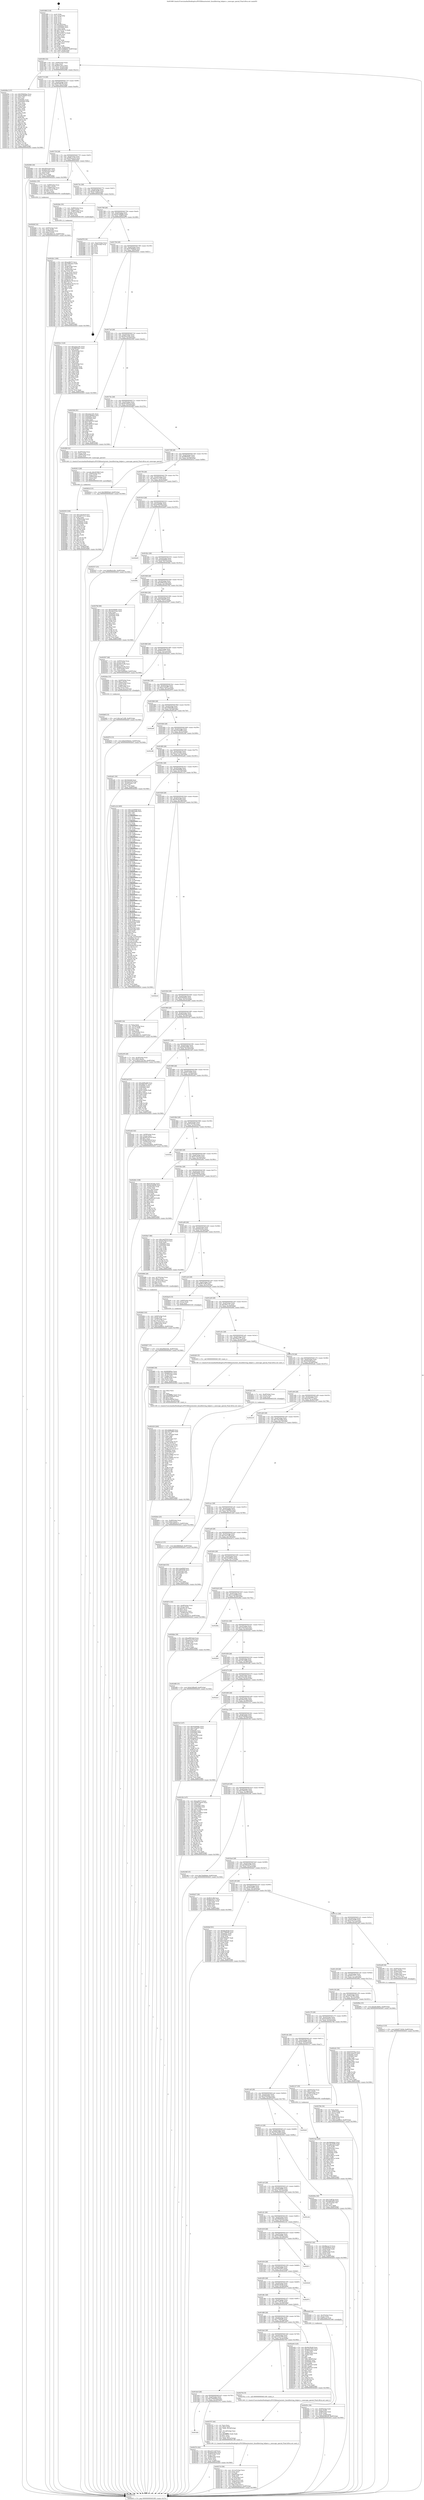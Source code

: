 digraph "0x401680" {
  label = "0x401680 (/mnt/c/Users/mathe/Desktop/tcc/POCII/binaries/extr_linuxlibstring_helpers.c_unescape_special_Final-ollvm.out::main(0))"
  labelloc = "t"
  node[shape=record]

  Entry [label="",width=0.3,height=0.3,shape=circle,fillcolor=black,style=filled]
  "0x4016f4" [label="{
     0x4016f4 [32]\l
     | [instrs]\l
     &nbsp;&nbsp;0x4016f4 \<+6\>: mov -0xd0(%rbp),%eax\l
     &nbsp;&nbsp;0x4016fa \<+2\>: mov %eax,%ecx\l
     &nbsp;&nbsp;0x4016fc \<+6\>: sub $0x8021e9c1,%ecx\l
     &nbsp;&nbsp;0x401702 \<+6\>: mov %eax,-0xe4(%rbp)\l
     &nbsp;&nbsp;0x401708 \<+6\>: mov %ecx,-0xe8(%rbp)\l
     &nbsp;&nbsp;0x40170e \<+6\>: je 000000000040209e \<main+0xa1e\>\l
  }"]
  "0x40209e" [label="{
     0x40209e [137]\l
     | [instrs]\l
     &nbsp;&nbsp;0x40209e \<+5\>: mov $0x50640dac,%eax\l
     &nbsp;&nbsp;0x4020a3 \<+5\>: mov $0x4e1f8a65,%ecx\l
     &nbsp;&nbsp;0x4020a8 \<+2\>: mov $0x1,%dl\l
     &nbsp;&nbsp;0x4020aa \<+2\>: xor %esi,%esi\l
     &nbsp;&nbsp;0x4020ac \<+7\>: mov 0x40505c,%edi\l
     &nbsp;&nbsp;0x4020b3 \<+8\>: mov 0x405060,%r8d\l
     &nbsp;&nbsp;0x4020bb \<+3\>: sub $0x1,%esi\l
     &nbsp;&nbsp;0x4020be \<+3\>: mov %edi,%r9d\l
     &nbsp;&nbsp;0x4020c1 \<+3\>: add %esi,%r9d\l
     &nbsp;&nbsp;0x4020c4 \<+4\>: imul %r9d,%edi\l
     &nbsp;&nbsp;0x4020c8 \<+3\>: and $0x1,%edi\l
     &nbsp;&nbsp;0x4020cb \<+3\>: cmp $0x0,%edi\l
     &nbsp;&nbsp;0x4020ce \<+4\>: sete %r10b\l
     &nbsp;&nbsp;0x4020d2 \<+4\>: cmp $0xa,%r8d\l
     &nbsp;&nbsp;0x4020d6 \<+4\>: setl %r11b\l
     &nbsp;&nbsp;0x4020da \<+3\>: mov %r10b,%bl\l
     &nbsp;&nbsp;0x4020dd \<+3\>: xor $0xff,%bl\l
     &nbsp;&nbsp;0x4020e0 \<+3\>: mov %r11b,%r14b\l
     &nbsp;&nbsp;0x4020e3 \<+4\>: xor $0xff,%r14b\l
     &nbsp;&nbsp;0x4020e7 \<+3\>: xor $0x1,%dl\l
     &nbsp;&nbsp;0x4020ea \<+3\>: mov %bl,%r15b\l
     &nbsp;&nbsp;0x4020ed \<+4\>: and $0xff,%r15b\l
     &nbsp;&nbsp;0x4020f1 \<+3\>: and %dl,%r10b\l
     &nbsp;&nbsp;0x4020f4 \<+3\>: mov %r14b,%r12b\l
     &nbsp;&nbsp;0x4020f7 \<+4\>: and $0xff,%r12b\l
     &nbsp;&nbsp;0x4020fb \<+3\>: and %dl,%r11b\l
     &nbsp;&nbsp;0x4020fe \<+3\>: or %r10b,%r15b\l
     &nbsp;&nbsp;0x402101 \<+3\>: or %r11b,%r12b\l
     &nbsp;&nbsp;0x402104 \<+3\>: xor %r12b,%r15b\l
     &nbsp;&nbsp;0x402107 \<+3\>: or %r14b,%bl\l
     &nbsp;&nbsp;0x40210a \<+3\>: xor $0xff,%bl\l
     &nbsp;&nbsp;0x40210d \<+3\>: or $0x1,%dl\l
     &nbsp;&nbsp;0x402110 \<+2\>: and %dl,%bl\l
     &nbsp;&nbsp;0x402112 \<+3\>: or %bl,%r15b\l
     &nbsp;&nbsp;0x402115 \<+4\>: test $0x1,%r15b\l
     &nbsp;&nbsp;0x402119 \<+3\>: cmovne %ecx,%eax\l
     &nbsp;&nbsp;0x40211c \<+6\>: mov %eax,-0xd0(%rbp)\l
     &nbsp;&nbsp;0x402122 \<+5\>: jmp 0000000000402fc6 \<main+0x1946\>\l
  }"]
  "0x401714" [label="{
     0x401714 [28]\l
     | [instrs]\l
     &nbsp;&nbsp;0x401714 \<+5\>: jmp 0000000000401719 \<main+0x99\>\l
     &nbsp;&nbsp;0x401719 \<+6\>: mov -0xe4(%rbp),%eax\l
     &nbsp;&nbsp;0x40171f \<+5\>: sub $0x843961f9,%eax\l
     &nbsp;&nbsp;0x401724 \<+6\>: mov %eax,-0xec(%rbp)\l
     &nbsp;&nbsp;0x40172a \<+6\>: je 0000000000402080 \<main+0xa00\>\l
  }"]
  Exit [label="",width=0.3,height=0.3,shape=circle,fillcolor=black,style=filled,peripheries=2]
  "0x402080" [label="{
     0x402080 [30]\l
     | [instrs]\l
     &nbsp;&nbsp;0x402080 \<+5\>: mov $0xcf022a28,%eax\l
     &nbsp;&nbsp;0x402085 \<+5\>: mov $0x8021e9c1,%ecx\l
     &nbsp;&nbsp;0x40208a \<+3\>: mov -0x34(%rbp),%edx\l
     &nbsp;&nbsp;0x40208d \<+3\>: cmp $0x0,%edx\l
     &nbsp;&nbsp;0x402090 \<+3\>: cmove %ecx,%eax\l
     &nbsp;&nbsp;0x402093 \<+6\>: mov %eax,-0xd0(%rbp)\l
     &nbsp;&nbsp;0x402099 \<+5\>: jmp 0000000000402fc6 \<main+0x1946\>\l
  }"]
  "0x401730" [label="{
     0x401730 [28]\l
     | [instrs]\l
     &nbsp;&nbsp;0x401730 \<+5\>: jmp 0000000000401735 \<main+0xb5\>\l
     &nbsp;&nbsp;0x401735 \<+6\>: mov -0xe4(%rbp),%eax\l
     &nbsp;&nbsp;0x40173b \<+5\>: sub $0x89acec10,%eax\l
     &nbsp;&nbsp;0x401740 \<+6\>: mov %eax,-0xf0(%rbp)\l
     &nbsp;&nbsp;0x401746 \<+6\>: je 000000000040262c \<main+0xfac\>\l
  }"]
  "0x402bb7" [label="{
     0x402bb7 [15]\l
     | [instrs]\l
     &nbsp;&nbsp;0x402bb7 \<+10\>: movl $0xd5620c8e,-0xd0(%rbp)\l
     &nbsp;&nbsp;0x402bc1 \<+5\>: jmp 0000000000402fc6 \<main+0x1946\>\l
  }"]
  "0x40262c" [label="{
     0x40262c [35]\l
     | [instrs]\l
     &nbsp;&nbsp;0x40262c \<+7\>: mov -0x88(%rbp),%rax\l
     &nbsp;&nbsp;0x402633 \<+6\>: movl $0x1,(%rax)\l
     &nbsp;&nbsp;0x402639 \<+7\>: mov -0x88(%rbp),%rax\l
     &nbsp;&nbsp;0x402640 \<+3\>: movslq (%rax),%rax\l
     &nbsp;&nbsp;0x402643 \<+4\>: shl $0x3,%rax\l
     &nbsp;&nbsp;0x402647 \<+3\>: mov %rax,%rdi\l
     &nbsp;&nbsp;0x40264a \<+5\>: call 0000000000401050 \<malloc@plt\>\l
     | [calls]\l
     &nbsp;&nbsp;0x401050 \{1\} (unknown)\l
  }"]
  "0x40174c" [label="{
     0x40174c [28]\l
     | [instrs]\l
     &nbsp;&nbsp;0x40174c \<+5\>: jmp 0000000000401751 \<main+0xd1\>\l
     &nbsp;&nbsp;0x401751 \<+6\>: mov -0xe4(%rbp),%eax\l
     &nbsp;&nbsp;0x401757 \<+5\>: sub $0x8f318a55,%eax\l
     &nbsp;&nbsp;0x40175c \<+6\>: mov %eax,-0xf4(%rbp)\l
     &nbsp;&nbsp;0x401762 \<+6\>: je 000000000040228e \<main+0xc0e\>\l
  }"]
  "0x402b6f" [label="{
     0x402b6f [15]\l
     | [instrs]\l
     &nbsp;&nbsp;0x402b6f \<+10\>: movl $0x1ae7c2f6,-0xd0(%rbp)\l
     &nbsp;&nbsp;0x402b79 \<+5\>: jmp 0000000000402fc6 \<main+0x1946\>\l
  }"]
  "0x40228e" [label="{
     0x40228e [35]\l
     | [instrs]\l
     &nbsp;&nbsp;0x40228e \<+7\>: mov -0x98(%rbp),%rax\l
     &nbsp;&nbsp;0x402295 \<+6\>: movl $0x1,(%rax)\l
     &nbsp;&nbsp;0x40229b \<+7\>: mov -0x98(%rbp),%rax\l
     &nbsp;&nbsp;0x4022a2 \<+3\>: movslq (%rax),%rax\l
     &nbsp;&nbsp;0x4022a5 \<+4\>: shl $0x0,%rax\l
     &nbsp;&nbsp;0x4022a9 \<+3\>: mov %rax,%rdi\l
     &nbsp;&nbsp;0x4022ac \<+5\>: call 0000000000401050 \<malloc@plt\>\l
     | [calls]\l
     &nbsp;&nbsp;0x401050 \{1\} (unknown)\l
  }"]
  "0x401768" [label="{
     0x401768 [28]\l
     | [instrs]\l
     &nbsp;&nbsp;0x401768 \<+5\>: jmp 000000000040176d \<main+0xed\>\l
     &nbsp;&nbsp;0x40176d \<+6\>: mov -0xe4(%rbp),%eax\l
     &nbsp;&nbsp;0x401773 \<+5\>: sub $0x94188b96,%eax\l
     &nbsp;&nbsp;0x401778 \<+6\>: mov %eax,-0xf8(%rbp)\l
     &nbsp;&nbsp;0x40177e \<+6\>: je 0000000000402d78 \<main+0x16f8\>\l
  }"]
  "0x402b0e" [label="{
     0x402b0e [25]\l
     | [instrs]\l
     &nbsp;&nbsp;0x402b0e \<+4\>: mov -0x48(%rbp),%rax\l
     &nbsp;&nbsp;0x402b12 \<+6\>: movl $0x0,(%rax)\l
     &nbsp;&nbsp;0x402b18 \<+10\>: movl $0x3693e275,-0xd0(%rbp)\l
     &nbsp;&nbsp;0x402b22 \<+5\>: jmp 0000000000402fc6 \<main+0x1946\>\l
  }"]
  "0x402d78" [label="{
     0x402d78 [18]\l
     | [instrs]\l
     &nbsp;&nbsp;0x402d78 \<+3\>: mov -0x2c(%rbp),%eax\l
     &nbsp;&nbsp;0x402d7b \<+4\>: lea -0x28(%rbp),%rsp\l
     &nbsp;&nbsp;0x402d7f \<+1\>: pop %rbx\l
     &nbsp;&nbsp;0x402d80 \<+2\>: pop %r12\l
     &nbsp;&nbsp;0x402d82 \<+2\>: pop %r13\l
     &nbsp;&nbsp;0x402d84 \<+2\>: pop %r14\l
     &nbsp;&nbsp;0x402d86 \<+2\>: pop %r15\l
     &nbsp;&nbsp;0x402d88 \<+1\>: pop %rbp\l
     &nbsp;&nbsp;0x402d89 \<+1\>: ret\l
  }"]
  "0x401784" [label="{
     0x401784 [28]\l
     | [instrs]\l
     &nbsp;&nbsp;0x401784 \<+5\>: jmp 0000000000401789 \<main+0x109\>\l
     &nbsp;&nbsp;0x401789 \<+6\>: mov -0xe4(%rbp),%eax\l
     &nbsp;&nbsp;0x40178f \<+5\>: sub $0x97d0dbab,%eax\l
     &nbsp;&nbsp;0x401794 \<+6\>: mov %eax,-0xfc(%rbp)\l
     &nbsp;&nbsp;0x40179a \<+6\>: je 00000000004025a1 \<main+0xf21\>\l
  }"]
  "0x402ac3" [label="{
     0x402ac3 [15]\l
     | [instrs]\l
     &nbsp;&nbsp;0x402ac3 \<+10\>: movl $0xf2715d3d,-0xd0(%rbp)\l
     &nbsp;&nbsp;0x402acd \<+5\>: jmp 0000000000402fc6 \<main+0x1946\>\l
  }"]
  "0x4025a1" [label="{
     0x4025a1 [124]\l
     | [instrs]\l
     &nbsp;&nbsp;0x4025a1 \<+5\>: mov $0x23ee120c,%eax\l
     &nbsp;&nbsp;0x4025a6 \<+5\>: mov $0x9fb95de1,%ecx\l
     &nbsp;&nbsp;0x4025ab \<+2\>: xor %edx,%edx\l
     &nbsp;&nbsp;0x4025ad \<+7\>: mov -0xa0(%rbp),%rsi\l
     &nbsp;&nbsp;0x4025b4 \<+2\>: mov (%rsi),%edi\l
     &nbsp;&nbsp;0x4025b6 \<+3\>: mov %edx,%r8d\l
     &nbsp;&nbsp;0x4025b9 \<+3\>: sub %edi,%r8d\l
     &nbsp;&nbsp;0x4025bc \<+2\>: mov %edx,%edi\l
     &nbsp;&nbsp;0x4025be \<+3\>: sub $0x1,%edi\l
     &nbsp;&nbsp;0x4025c1 \<+3\>: add %edi,%r8d\l
     &nbsp;&nbsp;0x4025c4 \<+2\>: mov %edx,%edi\l
     &nbsp;&nbsp;0x4025c6 \<+3\>: sub %r8d,%edi\l
     &nbsp;&nbsp;0x4025c9 \<+7\>: mov -0xa0(%rbp),%rsi\l
     &nbsp;&nbsp;0x4025d0 \<+2\>: mov %edi,(%rsi)\l
     &nbsp;&nbsp;0x4025d2 \<+7\>: mov 0x40505c,%edi\l
     &nbsp;&nbsp;0x4025d9 \<+8\>: mov 0x405060,%r8d\l
     &nbsp;&nbsp;0x4025e1 \<+3\>: sub $0x1,%edx\l
     &nbsp;&nbsp;0x4025e4 \<+3\>: mov %edi,%r9d\l
     &nbsp;&nbsp;0x4025e7 \<+3\>: add %edx,%r9d\l
     &nbsp;&nbsp;0x4025ea \<+4\>: imul %r9d,%edi\l
     &nbsp;&nbsp;0x4025ee \<+3\>: and $0x1,%edi\l
     &nbsp;&nbsp;0x4025f1 \<+3\>: cmp $0x0,%edi\l
     &nbsp;&nbsp;0x4025f4 \<+4\>: sete %r10b\l
     &nbsp;&nbsp;0x4025f8 \<+4\>: cmp $0xa,%r8d\l
     &nbsp;&nbsp;0x4025fc \<+4\>: setl %r11b\l
     &nbsp;&nbsp;0x402600 \<+3\>: mov %r10b,%bl\l
     &nbsp;&nbsp;0x402603 \<+3\>: and %r11b,%bl\l
     &nbsp;&nbsp;0x402606 \<+3\>: xor %r11b,%r10b\l
     &nbsp;&nbsp;0x402609 \<+3\>: or %r10b,%bl\l
     &nbsp;&nbsp;0x40260c \<+3\>: test $0x1,%bl\l
     &nbsp;&nbsp;0x40260f \<+3\>: cmovne %ecx,%eax\l
     &nbsp;&nbsp;0x402612 \<+6\>: mov %eax,-0xd0(%rbp)\l
     &nbsp;&nbsp;0x402618 \<+5\>: jmp 0000000000402fc6 \<main+0x1946\>\l
  }"]
  "0x4017a0" [label="{
     0x4017a0 [28]\l
     | [instrs]\l
     &nbsp;&nbsp;0x4017a0 \<+5\>: jmp 00000000004017a5 \<main+0x125\>\l
     &nbsp;&nbsp;0x4017a5 \<+6\>: mov -0xe4(%rbp),%eax\l
     &nbsp;&nbsp;0x4017ab \<+5\>: sub $0x99a3c2bc,%eax\l
     &nbsp;&nbsp;0x4017b0 \<+6\>: mov %eax,-0x100(%rbp)\l
     &nbsp;&nbsp;0x4017b6 \<+6\>: je 0000000000402546 \<main+0xec6\>\l
  }"]
  "0x402930" [label="{
     0x402930 [106]\l
     | [instrs]\l
     &nbsp;&nbsp;0x402930 \<+5\>: mov $0x1edc5518,%esi\l
     &nbsp;&nbsp;0x402935 \<+5\>: mov $0x46373711,%ecx\l
     &nbsp;&nbsp;0x40293a \<+2\>: xor %edx,%edx\l
     &nbsp;&nbsp;0x40293c \<+4\>: mov -0x58(%rbp),%rdi\l
     &nbsp;&nbsp;0x402940 \<+6\>: movl $0x0,(%rdi)\l
     &nbsp;&nbsp;0x402946 \<+8\>: mov 0x40505c,%r8d\l
     &nbsp;&nbsp;0x40294e \<+8\>: mov 0x405060,%r9d\l
     &nbsp;&nbsp;0x402956 \<+3\>: sub $0x1,%edx\l
     &nbsp;&nbsp;0x402959 \<+3\>: mov %r8d,%r10d\l
     &nbsp;&nbsp;0x40295c \<+3\>: add %edx,%r10d\l
     &nbsp;&nbsp;0x40295f \<+4\>: imul %r10d,%r8d\l
     &nbsp;&nbsp;0x402963 \<+4\>: and $0x1,%r8d\l
     &nbsp;&nbsp;0x402967 \<+4\>: cmp $0x0,%r8d\l
     &nbsp;&nbsp;0x40296b \<+4\>: sete %r11b\l
     &nbsp;&nbsp;0x40296f \<+4\>: cmp $0xa,%r9d\l
     &nbsp;&nbsp;0x402973 \<+3\>: setl %bl\l
     &nbsp;&nbsp;0x402976 \<+3\>: mov %r11b,%r14b\l
     &nbsp;&nbsp;0x402979 \<+3\>: and %bl,%r14b\l
     &nbsp;&nbsp;0x40297c \<+3\>: xor %bl,%r11b\l
     &nbsp;&nbsp;0x40297f \<+3\>: or %r11b,%r14b\l
     &nbsp;&nbsp;0x402982 \<+4\>: test $0x1,%r14b\l
     &nbsp;&nbsp;0x402986 \<+3\>: cmovne %ecx,%esi\l
     &nbsp;&nbsp;0x402989 \<+6\>: mov %esi,-0xd0(%rbp)\l
     &nbsp;&nbsp;0x40298f \<+6\>: mov %eax,-0x1f0(%rbp)\l
     &nbsp;&nbsp;0x402995 \<+5\>: jmp 0000000000402fc6 \<main+0x1946\>\l
  }"]
  "0x402546" [label="{
     0x402546 [91]\l
     | [instrs]\l
     &nbsp;&nbsp;0x402546 \<+5\>: mov $0x23ee120c,%eax\l
     &nbsp;&nbsp;0x40254b \<+5\>: mov $0x97d0dbab,%ecx\l
     &nbsp;&nbsp;0x402550 \<+7\>: mov 0x40505c,%edx\l
     &nbsp;&nbsp;0x402557 \<+7\>: mov 0x405060,%esi\l
     &nbsp;&nbsp;0x40255e \<+2\>: mov %edx,%edi\l
     &nbsp;&nbsp;0x402560 \<+6\>: add $0xf1880535,%edi\l
     &nbsp;&nbsp;0x402566 \<+3\>: sub $0x1,%edi\l
     &nbsp;&nbsp;0x402569 \<+6\>: sub $0xf1880535,%edi\l
     &nbsp;&nbsp;0x40256f \<+3\>: imul %edi,%edx\l
     &nbsp;&nbsp;0x402572 \<+3\>: and $0x1,%edx\l
     &nbsp;&nbsp;0x402575 \<+3\>: cmp $0x0,%edx\l
     &nbsp;&nbsp;0x402578 \<+4\>: sete %r8b\l
     &nbsp;&nbsp;0x40257c \<+3\>: cmp $0xa,%esi\l
     &nbsp;&nbsp;0x40257f \<+4\>: setl %r9b\l
     &nbsp;&nbsp;0x402583 \<+3\>: mov %r8b,%r10b\l
     &nbsp;&nbsp;0x402586 \<+3\>: and %r9b,%r10b\l
     &nbsp;&nbsp;0x402589 \<+3\>: xor %r9b,%r8b\l
     &nbsp;&nbsp;0x40258c \<+3\>: or %r8b,%r10b\l
     &nbsp;&nbsp;0x40258f \<+4\>: test $0x1,%r10b\l
     &nbsp;&nbsp;0x402593 \<+3\>: cmovne %ecx,%eax\l
     &nbsp;&nbsp;0x402596 \<+6\>: mov %eax,-0xd0(%rbp)\l
     &nbsp;&nbsp;0x40259c \<+5\>: jmp 0000000000402fc6 \<main+0x1946\>\l
  }"]
  "0x4017bc" [label="{
     0x4017bc [28]\l
     | [instrs]\l
     &nbsp;&nbsp;0x4017bc \<+5\>: jmp 00000000004017c1 \<main+0x141\>\l
     &nbsp;&nbsp;0x4017c1 \<+6\>: mov -0xe4(%rbp),%eax\l
     &nbsp;&nbsp;0x4017c7 \<+5\>: sub $0x9e19d21d,%eax\l
     &nbsp;&nbsp;0x4017cc \<+6\>: mov %eax,-0x104(%rbp)\l
     &nbsp;&nbsp;0x4017d2 \<+6\>: je 00000000004028fd \<main+0x127d\>\l
  }"]
  "0x402913" [label="{
     0x402913 [29]\l
     | [instrs]\l
     &nbsp;&nbsp;0x402913 \<+10\>: movabs $0x4030b6,%rdi\l
     &nbsp;&nbsp;0x40291d \<+4\>: mov -0x60(%rbp),%rsi\l
     &nbsp;&nbsp;0x402921 \<+2\>: mov %eax,(%rsi)\l
     &nbsp;&nbsp;0x402923 \<+4\>: mov -0x60(%rbp),%rsi\l
     &nbsp;&nbsp;0x402927 \<+2\>: mov (%rsi),%esi\l
     &nbsp;&nbsp;0x402929 \<+2\>: mov $0x0,%al\l
     &nbsp;&nbsp;0x40292b \<+5\>: call 0000000000401040 \<printf@plt\>\l
     | [calls]\l
     &nbsp;&nbsp;0x401040 \{1\} (unknown)\l
  }"]
  "0x4028fd" [label="{
     0x4028fd [22]\l
     | [instrs]\l
     &nbsp;&nbsp;0x4028fd \<+7\>: mov -0xa8(%rbp),%rax\l
     &nbsp;&nbsp;0x402904 \<+3\>: mov (%rax),%rdi\l
     &nbsp;&nbsp;0x402907 \<+4\>: mov -0x80(%rbp),%rax\l
     &nbsp;&nbsp;0x40290b \<+3\>: mov (%rax),%rsi\l
     &nbsp;&nbsp;0x40290e \<+5\>: call 0000000000401240 \<unescape_special\>\l
     | [calls]\l
     &nbsp;&nbsp;0x401240 \{1\} (/mnt/c/Users/mathe/Desktop/tcc/POCII/binaries/extr_linuxlibstring_helpers.c_unescape_special_Final-ollvm.out::unescape_special)\l
  }"]
  "0x4017d8" [label="{
     0x4017d8 [28]\l
     | [instrs]\l
     &nbsp;&nbsp;0x4017d8 \<+5\>: jmp 00000000004017dd \<main+0x15d\>\l
     &nbsp;&nbsp;0x4017dd \<+6\>: mov -0xe4(%rbp),%eax\l
     &nbsp;&nbsp;0x4017e3 \<+5\>: sub $0x9fb95de1,%eax\l
     &nbsp;&nbsp;0x4017e8 \<+6\>: mov %eax,-0x108(%rbp)\l
     &nbsp;&nbsp;0x4017ee \<+6\>: je 000000000040261d \<main+0xf9d\>\l
  }"]
  "0x402733" [label="{
     0x402733 [56]\l
     | [instrs]\l
     &nbsp;&nbsp;0x402733 \<+6\>: mov -0x1ec(%rbp),%ecx\l
     &nbsp;&nbsp;0x402739 \<+3\>: imul %eax,%ecx\l
     &nbsp;&nbsp;0x40273c \<+3\>: mov %cl,%dil\l
     &nbsp;&nbsp;0x40273f \<+4\>: mov -0x80(%rbp),%r8\l
     &nbsp;&nbsp;0x402743 \<+3\>: mov (%r8),%r8\l
     &nbsp;&nbsp;0x402746 \<+4\>: mov -0x78(%rbp),%r9\l
     &nbsp;&nbsp;0x40274a \<+3\>: movslq (%r9),%r9\l
     &nbsp;&nbsp;0x40274d \<+4\>: mov (%r8,%r9,8),%r8\l
     &nbsp;&nbsp;0x402751 \<+4\>: mov -0x68(%rbp),%r9\l
     &nbsp;&nbsp;0x402755 \<+3\>: movslq (%r9),%r9\l
     &nbsp;&nbsp;0x402758 \<+4\>: mov %dil,(%r8,%r9,1)\l
     &nbsp;&nbsp;0x40275c \<+10\>: movl $0x4a50dc23,-0xd0(%rbp)\l
     &nbsp;&nbsp;0x402766 \<+5\>: jmp 0000000000402fc6 \<main+0x1946\>\l
  }"]
  "0x40261d" [label="{
     0x40261d [15]\l
     | [instrs]\l
     &nbsp;&nbsp;0x40261d \<+10\>: movl $0x5860f2a8,-0xd0(%rbp)\l
     &nbsp;&nbsp;0x402627 \<+5\>: jmp 0000000000402fc6 \<main+0x1946\>\l
  }"]
  "0x4017f4" [label="{
     0x4017f4 [28]\l
     | [instrs]\l
     &nbsp;&nbsp;0x4017f4 \<+5\>: jmp 00000000004017f9 \<main+0x179\>\l
     &nbsp;&nbsp;0x4017f9 \<+6\>: mov -0xe4(%rbp),%eax\l
     &nbsp;&nbsp;0x4017ff \<+5\>: sub $0xa331122f,%eax\l
     &nbsp;&nbsp;0x401804 \<+6\>: mov %eax,-0x10c(%rbp)\l
     &nbsp;&nbsp;0x40180a \<+6\>: je 0000000000402537 \<main+0xeb7\>\l
  }"]
  "0x402707" [label="{
     0x402707 [44]\l
     | [instrs]\l
     &nbsp;&nbsp;0x402707 \<+2\>: xor %ecx,%ecx\l
     &nbsp;&nbsp;0x402709 \<+5\>: mov $0x2,%edx\l
     &nbsp;&nbsp;0x40270e \<+6\>: mov %edx,-0x1e8(%rbp)\l
     &nbsp;&nbsp;0x402714 \<+1\>: cltd\l
     &nbsp;&nbsp;0x402715 \<+6\>: mov -0x1e8(%rbp),%esi\l
     &nbsp;&nbsp;0x40271b \<+2\>: idiv %esi\l
     &nbsp;&nbsp;0x40271d \<+6\>: imul $0xfffffffe,%edx,%edx\l
     &nbsp;&nbsp;0x402723 \<+3\>: sub $0x1,%ecx\l
     &nbsp;&nbsp;0x402726 \<+2\>: sub %ecx,%edx\l
     &nbsp;&nbsp;0x402728 \<+6\>: mov %edx,-0x1ec(%rbp)\l
     &nbsp;&nbsp;0x40272e \<+5\>: call 0000000000401160 \<next_i\>\l
     | [calls]\l
     &nbsp;&nbsp;0x401160 \{1\} (/mnt/c/Users/mathe/Desktop/tcc/POCII/binaries/extr_linuxlibstring_helpers.c_unescape_special_Final-ollvm.out::next_i)\l
  }"]
  "0x402537" [label="{
     0x402537 [15]\l
     | [instrs]\l
     &nbsp;&nbsp;0x402537 \<+10\>: movl $0x99a3c2bc,-0xd0(%rbp)\l
     &nbsp;&nbsp;0x402541 \<+5\>: jmp 0000000000402fc6 \<main+0x1946\>\l
  }"]
  "0x401810" [label="{
     0x401810 [28]\l
     | [instrs]\l
     &nbsp;&nbsp;0x401810 \<+5\>: jmp 0000000000401815 \<main+0x195\>\l
     &nbsp;&nbsp;0x401815 \<+6\>: mov -0xe4(%rbp),%eax\l
     &nbsp;&nbsp;0x40181b \<+5\>: sub $0xaad0048a,%eax\l
     &nbsp;&nbsp;0x401820 \<+6\>: mov %eax,-0x110(%rbp)\l
     &nbsp;&nbsp;0x401826 \<+6\>: je 0000000000402bd5 \<main+0x1555\>\l
  }"]
  "0x4026b3" [label="{
     0x4026b3 [43]\l
     | [instrs]\l
     &nbsp;&nbsp;0x4026b3 \<+4\>: mov -0x80(%rbp),%rdi\l
     &nbsp;&nbsp;0x4026b7 \<+3\>: mov (%rdi),%rdi\l
     &nbsp;&nbsp;0x4026ba \<+4\>: mov -0x78(%rbp),%rcx\l
     &nbsp;&nbsp;0x4026be \<+3\>: movslq (%rcx),%rcx\l
     &nbsp;&nbsp;0x4026c1 \<+4\>: mov %rax,(%rdi,%rcx,8)\l
     &nbsp;&nbsp;0x4026c5 \<+4\>: mov -0x68(%rbp),%rax\l
     &nbsp;&nbsp;0x4026c9 \<+6\>: movl $0x0,(%rax)\l
     &nbsp;&nbsp;0x4026cf \<+10\>: movl $0x1ba089c2,-0xd0(%rbp)\l
     &nbsp;&nbsp;0x4026d9 \<+5\>: jmp 0000000000402fc6 \<main+0x1946\>\l
  }"]
  "0x402bd5" [label="{
     0x402bd5\l
  }", style=dashed]
  "0x40182c" [label="{
     0x40182c [28]\l
     | [instrs]\l
     &nbsp;&nbsp;0x40182c \<+5\>: jmp 0000000000401831 \<main+0x1b1\>\l
     &nbsp;&nbsp;0x401831 \<+6\>: mov -0xe4(%rbp),%eax\l
     &nbsp;&nbsp;0x401837 \<+5\>: sub $0xabbfb62d,%eax\l
     &nbsp;&nbsp;0x40183c \<+6\>: mov %eax,-0x114(%rbp)\l
     &nbsp;&nbsp;0x401842 \<+6\>: je 0000000000402f9a \<main+0x191a\>\l
  }"]
  "0x40264f" [label="{
     0x40264f [32]\l
     | [instrs]\l
     &nbsp;&nbsp;0x40264f \<+4\>: mov -0x80(%rbp),%rdi\l
     &nbsp;&nbsp;0x402653 \<+3\>: mov %rax,(%rdi)\l
     &nbsp;&nbsp;0x402656 \<+4\>: mov -0x78(%rbp),%rax\l
     &nbsp;&nbsp;0x40265a \<+6\>: movl $0x0,(%rax)\l
     &nbsp;&nbsp;0x402660 \<+10\>: movl $0x36d113c,-0xd0(%rbp)\l
     &nbsp;&nbsp;0x40266a \<+5\>: jmp 0000000000402fc6 \<main+0x1946\>\l
  }"]
  "0x402f9a" [label="{
     0x402f9a\l
  }", style=dashed]
  "0x401848" [label="{
     0x401848 [28]\l
     | [instrs]\l
     &nbsp;&nbsp;0x401848 \<+5\>: jmp 000000000040184d \<main+0x1cd\>\l
     &nbsp;&nbsp;0x40184d \<+6\>: mov -0xe4(%rbp),%eax\l
     &nbsp;&nbsp;0x401853 \<+5\>: sub $0xad96322d,%eax\l
     &nbsp;&nbsp;0x401858 \<+6\>: mov %eax,-0x118(%rbp)\l
     &nbsp;&nbsp;0x40185e \<+6\>: je 000000000040278d \<main+0x110d\>\l
  }"]
  "0x402430" [label="{
     0x402430 [200]\l
     | [instrs]\l
     &nbsp;&nbsp;0x402430 \<+5\>: mov $0xc6d8ee69,%ecx\l
     &nbsp;&nbsp;0x402435 \<+5\>: mov $0x1fb72d68,%edx\l
     &nbsp;&nbsp;0x40243a \<+3\>: mov $0x1,%sil\l
     &nbsp;&nbsp;0x40243d \<+6\>: mov -0x1e4(%rbp),%edi\l
     &nbsp;&nbsp;0x402443 \<+3\>: imul %eax,%edi\l
     &nbsp;&nbsp;0x402446 \<+3\>: mov %dil,%r8b\l
     &nbsp;&nbsp;0x402449 \<+7\>: mov -0xa8(%rbp),%r9\l
     &nbsp;&nbsp;0x402450 \<+3\>: mov (%r9),%r9\l
     &nbsp;&nbsp;0x402453 \<+7\>: mov -0xa0(%rbp),%r10\l
     &nbsp;&nbsp;0x40245a \<+3\>: movslq (%r10),%r10\l
     &nbsp;&nbsp;0x40245d \<+4\>: mov (%r9,%r10,8),%r9\l
     &nbsp;&nbsp;0x402461 \<+7\>: mov -0x90(%rbp),%r10\l
     &nbsp;&nbsp;0x402468 \<+3\>: movslq (%r10),%r10\l
     &nbsp;&nbsp;0x40246b \<+4\>: mov %r8b,(%r9,%r10,1)\l
     &nbsp;&nbsp;0x40246f \<+7\>: mov 0x40505c,%eax\l
     &nbsp;&nbsp;0x402476 \<+7\>: mov 0x405060,%edi\l
     &nbsp;&nbsp;0x40247d \<+3\>: mov %eax,%r11d\l
     &nbsp;&nbsp;0x402480 \<+7\>: add $0x4125f9be,%r11d\l
     &nbsp;&nbsp;0x402487 \<+4\>: sub $0x1,%r11d\l
     &nbsp;&nbsp;0x40248b \<+7\>: sub $0x4125f9be,%r11d\l
     &nbsp;&nbsp;0x402492 \<+4\>: imul %r11d,%eax\l
     &nbsp;&nbsp;0x402496 \<+3\>: and $0x1,%eax\l
     &nbsp;&nbsp;0x402499 \<+3\>: cmp $0x0,%eax\l
     &nbsp;&nbsp;0x40249c \<+4\>: sete %r8b\l
     &nbsp;&nbsp;0x4024a0 \<+3\>: cmp $0xa,%edi\l
     &nbsp;&nbsp;0x4024a3 \<+3\>: setl %bl\l
     &nbsp;&nbsp;0x4024a6 \<+3\>: mov %r8b,%r14b\l
     &nbsp;&nbsp;0x4024a9 \<+4\>: xor $0xff,%r14b\l
     &nbsp;&nbsp;0x4024ad \<+3\>: mov %bl,%r15b\l
     &nbsp;&nbsp;0x4024b0 \<+4\>: xor $0xff,%r15b\l
     &nbsp;&nbsp;0x4024b4 \<+4\>: xor $0x1,%sil\l
     &nbsp;&nbsp;0x4024b8 \<+3\>: mov %r14b,%r12b\l
     &nbsp;&nbsp;0x4024bb \<+4\>: and $0xff,%r12b\l
     &nbsp;&nbsp;0x4024bf \<+3\>: and %sil,%r8b\l
     &nbsp;&nbsp;0x4024c2 \<+3\>: mov %r15b,%r13b\l
     &nbsp;&nbsp;0x4024c5 \<+4\>: and $0xff,%r13b\l
     &nbsp;&nbsp;0x4024c9 \<+3\>: and %sil,%bl\l
     &nbsp;&nbsp;0x4024cc \<+3\>: or %r8b,%r12b\l
     &nbsp;&nbsp;0x4024cf \<+3\>: or %bl,%r13b\l
     &nbsp;&nbsp;0x4024d2 \<+3\>: xor %r13b,%r12b\l
     &nbsp;&nbsp;0x4024d5 \<+3\>: or %r15b,%r14b\l
     &nbsp;&nbsp;0x4024d8 \<+4\>: xor $0xff,%r14b\l
     &nbsp;&nbsp;0x4024dc \<+4\>: or $0x1,%sil\l
     &nbsp;&nbsp;0x4024e0 \<+3\>: and %sil,%r14b\l
     &nbsp;&nbsp;0x4024e3 \<+3\>: or %r14b,%r12b\l
     &nbsp;&nbsp;0x4024e6 \<+4\>: test $0x1,%r12b\l
     &nbsp;&nbsp;0x4024ea \<+3\>: cmovne %edx,%ecx\l
     &nbsp;&nbsp;0x4024ed \<+6\>: mov %ecx,-0xd0(%rbp)\l
     &nbsp;&nbsp;0x4024f3 \<+5\>: jmp 0000000000402fc6 \<main+0x1946\>\l
  }"]
  "0x40278d" [label="{
     0x40278d [86]\l
     | [instrs]\l
     &nbsp;&nbsp;0x40278d \<+5\>: mov $0x5e44b9dc,%eax\l
     &nbsp;&nbsp;0x402792 \<+5\>: mov $0x2de410ea,%ecx\l
     &nbsp;&nbsp;0x402797 \<+2\>: xor %edx,%edx\l
     &nbsp;&nbsp;0x402799 \<+7\>: mov 0x40505c,%esi\l
     &nbsp;&nbsp;0x4027a0 \<+7\>: mov 0x405060,%edi\l
     &nbsp;&nbsp;0x4027a7 \<+3\>: sub $0x1,%edx\l
     &nbsp;&nbsp;0x4027aa \<+3\>: mov %esi,%r8d\l
     &nbsp;&nbsp;0x4027ad \<+3\>: add %edx,%r8d\l
     &nbsp;&nbsp;0x4027b0 \<+4\>: imul %r8d,%esi\l
     &nbsp;&nbsp;0x4027b4 \<+3\>: and $0x1,%esi\l
     &nbsp;&nbsp;0x4027b7 \<+3\>: cmp $0x0,%esi\l
     &nbsp;&nbsp;0x4027ba \<+4\>: sete %r9b\l
     &nbsp;&nbsp;0x4027be \<+3\>: cmp $0xa,%edi\l
     &nbsp;&nbsp;0x4027c1 \<+4\>: setl %r10b\l
     &nbsp;&nbsp;0x4027c5 \<+3\>: mov %r9b,%r11b\l
     &nbsp;&nbsp;0x4027c8 \<+3\>: and %r10b,%r11b\l
     &nbsp;&nbsp;0x4027cb \<+3\>: xor %r10b,%r9b\l
     &nbsp;&nbsp;0x4027ce \<+3\>: or %r9b,%r11b\l
     &nbsp;&nbsp;0x4027d1 \<+4\>: test $0x1,%r11b\l
     &nbsp;&nbsp;0x4027d5 \<+3\>: cmovne %ecx,%eax\l
     &nbsp;&nbsp;0x4027d8 \<+6\>: mov %eax,-0xd0(%rbp)\l
     &nbsp;&nbsp;0x4027de \<+5\>: jmp 0000000000402fc6 \<main+0x1946\>\l
  }"]
  "0x401864" [label="{
     0x401864 [28]\l
     | [instrs]\l
     &nbsp;&nbsp;0x401864 \<+5\>: jmp 0000000000401869 \<main+0x1e9\>\l
     &nbsp;&nbsp;0x401869 \<+6\>: mov -0xe4(%rbp),%eax\l
     &nbsp;&nbsp;0x40186f \<+5\>: sub $0xb349ba9f,%eax\l
     &nbsp;&nbsp;0x401874 \<+6\>: mov %eax,-0x11c(%rbp)\l
     &nbsp;&nbsp;0x40187a \<+6\>: je 0000000000402507 \<main+0xe87\>\l
  }"]
  "0x402408" [label="{
     0x402408 [40]\l
     | [instrs]\l
     &nbsp;&nbsp;0x402408 \<+5\>: mov $0x2,%ecx\l
     &nbsp;&nbsp;0x40240d \<+1\>: cltd\l
     &nbsp;&nbsp;0x40240e \<+2\>: idiv %ecx\l
     &nbsp;&nbsp;0x402410 \<+6\>: imul $0xfffffffe,%edx,%ecx\l
     &nbsp;&nbsp;0x402416 \<+6\>: add $0x622fd5e8,%ecx\l
     &nbsp;&nbsp;0x40241c \<+3\>: add $0x1,%ecx\l
     &nbsp;&nbsp;0x40241f \<+6\>: sub $0x622fd5e8,%ecx\l
     &nbsp;&nbsp;0x402425 \<+6\>: mov %ecx,-0x1e4(%rbp)\l
     &nbsp;&nbsp;0x40242b \<+5\>: call 0000000000401160 \<next_i\>\l
     | [calls]\l
     &nbsp;&nbsp;0x401160 \{1\} (/mnt/c/Users/mathe/Desktop/tcc/POCII/binaries/extr_linuxlibstring_helpers.c_unescape_special_Final-ollvm.out::next_i)\l
  }"]
  "0x402507" [label="{
     0x402507 [48]\l
     | [instrs]\l
     &nbsp;&nbsp;0x402507 \<+7\>: mov -0x90(%rbp),%rax\l
     &nbsp;&nbsp;0x40250e \<+2\>: mov (%rax),%ecx\l
     &nbsp;&nbsp;0x402510 \<+6\>: add $0x20c51a5b,%ecx\l
     &nbsp;&nbsp;0x402516 \<+3\>: add $0x1,%ecx\l
     &nbsp;&nbsp;0x402519 \<+6\>: sub $0x20c51a5b,%ecx\l
     &nbsp;&nbsp;0x40251f \<+7\>: mov -0x90(%rbp),%rax\l
     &nbsp;&nbsp;0x402526 \<+2\>: mov %ecx,(%rax)\l
     &nbsp;&nbsp;0x402528 \<+10\>: movl $0x7bd49ded,-0xd0(%rbp)\l
     &nbsp;&nbsp;0x402532 \<+5\>: jmp 0000000000402fc6 \<main+0x1946\>\l
  }"]
  "0x401880" [label="{
     0x401880 [28]\l
     | [instrs]\l
     &nbsp;&nbsp;0x401880 \<+5\>: jmp 0000000000401885 \<main+0x205\>\l
     &nbsp;&nbsp;0x401885 \<+6\>: mov -0xe4(%rbp),%eax\l
     &nbsp;&nbsp;0x40188b \<+5\>: sub $0xb6c02271,%eax\l
     &nbsp;&nbsp;0x401890 \<+6\>: mov %eax,-0x120(%rbp)\l
     &nbsp;&nbsp;0x401896 \<+6\>: je 0000000000402b4e \<main+0x14ce\>\l
  }"]
  "0x401ddc" [label="{
     0x401ddc\l
  }", style=dashed]
  "0x402b4e" [label="{
     0x402b4e [33]\l
     | [instrs]\l
     &nbsp;&nbsp;0x402b4e \<+4\>: mov -0x40(%rbp),%rax\l
     &nbsp;&nbsp;0x402b52 \<+6\>: movl $0x1,(%rax)\l
     &nbsp;&nbsp;0x402b58 \<+4\>: mov -0x80(%rbp),%rax\l
     &nbsp;&nbsp;0x402b5c \<+3\>: mov (%rax),%rax\l
     &nbsp;&nbsp;0x402b5f \<+4\>: mov -0x48(%rbp),%rcx\l
     &nbsp;&nbsp;0x402b63 \<+3\>: movslq (%rcx),%rcx\l
     &nbsp;&nbsp;0x402b66 \<+4\>: mov (%rax,%rcx,8),%rdi\l
     &nbsp;&nbsp;0x402b6a \<+5\>: call 0000000000401030 \<free@plt\>\l
     | [calls]\l
     &nbsp;&nbsp;0x401030 \{1\} (unknown)\l
  }"]
  "0x40189c" [label="{
     0x40189c [28]\l
     | [instrs]\l
     &nbsp;&nbsp;0x40189c \<+5\>: jmp 00000000004018a1 \<main+0x221\>\l
     &nbsp;&nbsp;0x4018a1 \<+6\>: mov -0xe4(%rbp),%eax\l
     &nbsp;&nbsp;0x4018a7 \<+5\>: sub $0xc335a057,%eax\l
     &nbsp;&nbsp;0x4018ac \<+6\>: mov %eax,-0x124(%rbp)\l
     &nbsp;&nbsp;0x4018b2 \<+6\>: je 0000000000402876 \<main+0x11f6\>\l
  }"]
  "0x40237e" [label="{
     0x40237e [42]\l
     | [instrs]\l
     &nbsp;&nbsp;0x40237e \<+5\>: mov $0xa331122f,%eax\l
     &nbsp;&nbsp;0x402383 \<+5\>: mov $0xd5dc026a,%ecx\l
     &nbsp;&nbsp;0x402388 \<+7\>: mov -0x90(%rbp),%rdx\l
     &nbsp;&nbsp;0x40238f \<+2\>: mov (%rdx),%esi\l
     &nbsp;&nbsp;0x402391 \<+7\>: mov -0x98(%rbp),%rdx\l
     &nbsp;&nbsp;0x402398 \<+2\>: cmp (%rdx),%esi\l
     &nbsp;&nbsp;0x40239a \<+3\>: cmovl %ecx,%eax\l
     &nbsp;&nbsp;0x40239d \<+6\>: mov %eax,-0xd0(%rbp)\l
     &nbsp;&nbsp;0x4023a3 \<+5\>: jmp 0000000000402fc6 \<main+0x1946\>\l
  }"]
  "0x402876" [label="{
     0x402876 [15]\l
     | [instrs]\l
     &nbsp;&nbsp;0x402876 \<+10\>: movl $0xd185d222,-0xd0(%rbp)\l
     &nbsp;&nbsp;0x402880 \<+5\>: jmp 0000000000402fc6 \<main+0x1946\>\l
  }"]
  "0x4018b8" [label="{
     0x4018b8 [28]\l
     | [instrs]\l
     &nbsp;&nbsp;0x4018b8 \<+5\>: jmp 00000000004018bd \<main+0x23d\>\l
     &nbsp;&nbsp;0x4018bd \<+6\>: mov -0xe4(%rbp),%eax\l
     &nbsp;&nbsp;0x4018c3 \<+5\>: sub $0xc6d8ee69,%eax\l
     &nbsp;&nbsp;0x4018c8 \<+6\>: mov %eax,-0x128(%rbp)\l
     &nbsp;&nbsp;0x4018ce \<+6\>: je 0000000000402e6f \<main+0x17ef\>\l
  }"]
  "0x401dc0" [label="{
     0x401dc0 [28]\l
     | [instrs]\l
     &nbsp;&nbsp;0x401dc0 \<+5\>: jmp 0000000000401dc5 \<main+0x745\>\l
     &nbsp;&nbsp;0x401dc5 \<+6\>: mov -0xe4(%rbp),%eax\l
     &nbsp;&nbsp;0x401dcb \<+5\>: sub $0x7bd49ded,%eax\l
     &nbsp;&nbsp;0x401dd0 \<+6\>: mov %eax,-0x1e0(%rbp)\l
     &nbsp;&nbsp;0x401dd6 \<+6\>: je 000000000040237e \<main+0xcfe\>\l
  }"]
  "0x402e6f" [label="{
     0x402e6f\l
  }", style=dashed]
  "0x4018d4" [label="{
     0x4018d4 [28]\l
     | [instrs]\l
     &nbsp;&nbsp;0x4018d4 \<+5\>: jmp 00000000004018d9 \<main+0x259\>\l
     &nbsp;&nbsp;0x4018d9 \<+6\>: mov -0xe4(%rbp),%eax\l
     &nbsp;&nbsp;0x4018df \<+5\>: sub $0xc832ed96,%eax\l
     &nbsp;&nbsp;0x4018e4 \<+6\>: mov %eax,-0x12c(%rbp)\l
     &nbsp;&nbsp;0x4018ea \<+6\>: je 0000000000402c86 \<main+0x1606\>\l
  }"]
  "0x402702" [label="{
     0x402702 [5]\l
     | [instrs]\l
     &nbsp;&nbsp;0x402702 \<+5\>: call 0000000000401160 \<next_i\>\l
     | [calls]\l
     &nbsp;&nbsp;0x401160 \{1\} (/mnt/c/Users/mathe/Desktop/tcc/POCII/binaries/extr_linuxlibstring_helpers.c_unescape_special_Final-ollvm.out::next_i)\l
  }"]
  "0x402c86" [label="{
     0x402c86\l
  }", style=dashed]
  "0x4018f0" [label="{
     0x4018f0 [28]\l
     | [instrs]\l
     &nbsp;&nbsp;0x4018f0 \<+5\>: jmp 00000000004018f5 \<main+0x275\>\l
     &nbsp;&nbsp;0x4018f5 \<+6\>: mov -0xe4(%rbp),%eax\l
     &nbsp;&nbsp;0x4018fb \<+5\>: sub $0xcc8153b3,%eax\l
     &nbsp;&nbsp;0x401900 \<+6\>: mov %eax,-0x130(%rbp)\l
     &nbsp;&nbsp;0x401906 \<+6\>: je 0000000000402a81 \<main+0x1401\>\l
  }"]
  "0x401da4" [label="{
     0x401da4 [28]\l
     | [instrs]\l
     &nbsp;&nbsp;0x401da4 \<+5\>: jmp 0000000000401da9 \<main+0x729\>\l
     &nbsp;&nbsp;0x401da9 \<+6\>: mov -0xe4(%rbp),%eax\l
     &nbsp;&nbsp;0x401daf \<+5\>: sub $0x7a32c578,%eax\l
     &nbsp;&nbsp;0x401db4 \<+6\>: mov %eax,-0x1dc(%rbp)\l
     &nbsp;&nbsp;0x401dba \<+6\>: je 0000000000402702 \<main+0x1082\>\l
  }"]
  "0x402a81" [label="{
     0x402a81 [30]\l
     | [instrs]\l
     &nbsp;&nbsp;0x402a81 \<+5\>: mov $0x5efe2fd,%eax\l
     &nbsp;&nbsp;0x402a86 \<+5\>: mov $0x43a51f35,%ecx\l
     &nbsp;&nbsp;0x402a8b \<+3\>: mov -0x2d(%rbp),%dl\l
     &nbsp;&nbsp;0x402a8e \<+3\>: test $0x1,%dl\l
     &nbsp;&nbsp;0x402a91 \<+3\>: cmovne %ecx,%eax\l
     &nbsp;&nbsp;0x402a94 \<+6\>: mov %eax,-0xd0(%rbp)\l
     &nbsp;&nbsp;0x402a9a \<+5\>: jmp 0000000000402fc6 \<main+0x1946\>\l
  }"]
  "0x40190c" [label="{
     0x40190c [28]\l
     | [instrs]\l
     &nbsp;&nbsp;0x40190c \<+5\>: jmp 0000000000401911 \<main+0x291\>\l
     &nbsp;&nbsp;0x401911 \<+6\>: mov -0xe4(%rbp),%eax\l
     &nbsp;&nbsp;0x401917 \<+5\>: sub $0xcd838288,%eax\l
     &nbsp;&nbsp;0x40191c \<+6\>: mov %eax,-0x134(%rbp)\l
     &nbsp;&nbsp;0x401922 \<+6\>: je 0000000000401e1b \<main+0x79b\>\l
  }"]
  "0x402a04" [label="{
     0x402a04 [125]\l
     | [instrs]\l
     &nbsp;&nbsp;0x402a04 \<+5\>: mov $0x6dc5fcb9,%eax\l
     &nbsp;&nbsp;0x402a09 \<+5\>: mov $0xcc8153b3,%ecx\l
     &nbsp;&nbsp;0x402a0e \<+4\>: mov -0x58(%rbp),%rdx\l
     &nbsp;&nbsp;0x402a12 \<+2\>: mov (%rdx),%esi\l
     &nbsp;&nbsp;0x402a14 \<+7\>: mov -0xb0(%rbp),%rdx\l
     &nbsp;&nbsp;0x402a1b \<+2\>: cmp (%rdx),%esi\l
     &nbsp;&nbsp;0x402a1d \<+4\>: setl %dil\l
     &nbsp;&nbsp;0x402a21 \<+4\>: and $0x1,%dil\l
     &nbsp;&nbsp;0x402a25 \<+4\>: mov %dil,-0x2d(%rbp)\l
     &nbsp;&nbsp;0x402a29 \<+7\>: mov 0x40505c,%esi\l
     &nbsp;&nbsp;0x402a30 \<+8\>: mov 0x405060,%r8d\l
     &nbsp;&nbsp;0x402a38 \<+3\>: mov %esi,%r9d\l
     &nbsp;&nbsp;0x402a3b \<+7\>: sub $0x1f0f7535,%r9d\l
     &nbsp;&nbsp;0x402a42 \<+4\>: sub $0x1,%r9d\l
     &nbsp;&nbsp;0x402a46 \<+7\>: add $0x1f0f7535,%r9d\l
     &nbsp;&nbsp;0x402a4d \<+4\>: imul %r9d,%esi\l
     &nbsp;&nbsp;0x402a51 \<+3\>: and $0x1,%esi\l
     &nbsp;&nbsp;0x402a54 \<+3\>: cmp $0x0,%esi\l
     &nbsp;&nbsp;0x402a57 \<+4\>: sete %dil\l
     &nbsp;&nbsp;0x402a5b \<+4\>: cmp $0xa,%r8d\l
     &nbsp;&nbsp;0x402a5f \<+4\>: setl %r10b\l
     &nbsp;&nbsp;0x402a63 \<+3\>: mov %dil,%r11b\l
     &nbsp;&nbsp;0x402a66 \<+3\>: and %r10b,%r11b\l
     &nbsp;&nbsp;0x402a69 \<+3\>: xor %r10b,%dil\l
     &nbsp;&nbsp;0x402a6c \<+3\>: or %dil,%r11b\l
     &nbsp;&nbsp;0x402a6f \<+4\>: test $0x1,%r11b\l
     &nbsp;&nbsp;0x402a73 \<+3\>: cmovne %ecx,%eax\l
     &nbsp;&nbsp;0x402a76 \<+6\>: mov %eax,-0xd0(%rbp)\l
     &nbsp;&nbsp;0x402a7c \<+5\>: jmp 0000000000402fc6 \<main+0x1946\>\l
  }"]
  "0x401e1b" [label="{
     0x401e1b [495]\l
     | [instrs]\l
     &nbsp;&nbsp;0x401e1b \<+5\>: mov $0x1e2e659f,%eax\l
     &nbsp;&nbsp;0x401e20 \<+5\>: mov $0x548e246b,%ecx\l
     &nbsp;&nbsp;0x401e25 \<+2\>: mov $0x1,%dl\l
     &nbsp;&nbsp;0x401e27 \<+3\>: mov %rsp,%rsi\l
     &nbsp;&nbsp;0x401e2a \<+4\>: add $0xfffffffffffffff0,%rsi\l
     &nbsp;&nbsp;0x401e2e \<+3\>: mov %rsi,%rsp\l
     &nbsp;&nbsp;0x401e31 \<+7\>: mov %rsi,-0xc8(%rbp)\l
     &nbsp;&nbsp;0x401e38 \<+3\>: mov %rsp,%rsi\l
     &nbsp;&nbsp;0x401e3b \<+4\>: add $0xfffffffffffffff0,%rsi\l
     &nbsp;&nbsp;0x401e3f \<+3\>: mov %rsi,%rsp\l
     &nbsp;&nbsp;0x401e42 \<+3\>: mov %rsp,%rdi\l
     &nbsp;&nbsp;0x401e45 \<+4\>: add $0xfffffffffffffff0,%rdi\l
     &nbsp;&nbsp;0x401e49 \<+3\>: mov %rdi,%rsp\l
     &nbsp;&nbsp;0x401e4c \<+7\>: mov %rdi,-0xc0(%rbp)\l
     &nbsp;&nbsp;0x401e53 \<+3\>: mov %rsp,%rdi\l
     &nbsp;&nbsp;0x401e56 \<+4\>: add $0xfffffffffffffff0,%rdi\l
     &nbsp;&nbsp;0x401e5a \<+3\>: mov %rdi,%rsp\l
     &nbsp;&nbsp;0x401e5d \<+7\>: mov %rdi,-0xb8(%rbp)\l
     &nbsp;&nbsp;0x401e64 \<+3\>: mov %rsp,%rdi\l
     &nbsp;&nbsp;0x401e67 \<+4\>: add $0xfffffffffffffff0,%rdi\l
     &nbsp;&nbsp;0x401e6b \<+3\>: mov %rdi,%rsp\l
     &nbsp;&nbsp;0x401e6e \<+7\>: mov %rdi,-0xb0(%rbp)\l
     &nbsp;&nbsp;0x401e75 \<+3\>: mov %rsp,%rdi\l
     &nbsp;&nbsp;0x401e78 \<+4\>: add $0xfffffffffffffff0,%rdi\l
     &nbsp;&nbsp;0x401e7c \<+3\>: mov %rdi,%rsp\l
     &nbsp;&nbsp;0x401e7f \<+7\>: mov %rdi,-0xa8(%rbp)\l
     &nbsp;&nbsp;0x401e86 \<+3\>: mov %rsp,%rdi\l
     &nbsp;&nbsp;0x401e89 \<+4\>: add $0xfffffffffffffff0,%rdi\l
     &nbsp;&nbsp;0x401e8d \<+3\>: mov %rdi,%rsp\l
     &nbsp;&nbsp;0x401e90 \<+7\>: mov %rdi,-0xa0(%rbp)\l
     &nbsp;&nbsp;0x401e97 \<+3\>: mov %rsp,%rdi\l
     &nbsp;&nbsp;0x401e9a \<+4\>: add $0xfffffffffffffff0,%rdi\l
     &nbsp;&nbsp;0x401e9e \<+3\>: mov %rdi,%rsp\l
     &nbsp;&nbsp;0x401ea1 \<+7\>: mov %rdi,-0x98(%rbp)\l
     &nbsp;&nbsp;0x401ea8 \<+3\>: mov %rsp,%rdi\l
     &nbsp;&nbsp;0x401eab \<+4\>: add $0xfffffffffffffff0,%rdi\l
     &nbsp;&nbsp;0x401eaf \<+3\>: mov %rdi,%rsp\l
     &nbsp;&nbsp;0x401eb2 \<+7\>: mov %rdi,-0x90(%rbp)\l
     &nbsp;&nbsp;0x401eb9 \<+3\>: mov %rsp,%rdi\l
     &nbsp;&nbsp;0x401ebc \<+4\>: add $0xfffffffffffffff0,%rdi\l
     &nbsp;&nbsp;0x401ec0 \<+3\>: mov %rdi,%rsp\l
     &nbsp;&nbsp;0x401ec3 \<+7\>: mov %rdi,-0x88(%rbp)\l
     &nbsp;&nbsp;0x401eca \<+3\>: mov %rsp,%rdi\l
     &nbsp;&nbsp;0x401ecd \<+4\>: add $0xfffffffffffffff0,%rdi\l
     &nbsp;&nbsp;0x401ed1 \<+3\>: mov %rdi,%rsp\l
     &nbsp;&nbsp;0x401ed4 \<+4\>: mov %rdi,-0x80(%rbp)\l
     &nbsp;&nbsp;0x401ed8 \<+3\>: mov %rsp,%rdi\l
     &nbsp;&nbsp;0x401edb \<+4\>: add $0xfffffffffffffff0,%rdi\l
     &nbsp;&nbsp;0x401edf \<+3\>: mov %rdi,%rsp\l
     &nbsp;&nbsp;0x401ee2 \<+4\>: mov %rdi,-0x78(%rbp)\l
     &nbsp;&nbsp;0x401ee6 \<+3\>: mov %rsp,%rdi\l
     &nbsp;&nbsp;0x401ee9 \<+4\>: add $0xfffffffffffffff0,%rdi\l
     &nbsp;&nbsp;0x401eed \<+3\>: mov %rdi,%rsp\l
     &nbsp;&nbsp;0x401ef0 \<+4\>: mov %rdi,-0x70(%rbp)\l
     &nbsp;&nbsp;0x401ef4 \<+3\>: mov %rsp,%rdi\l
     &nbsp;&nbsp;0x401ef7 \<+4\>: add $0xfffffffffffffff0,%rdi\l
     &nbsp;&nbsp;0x401efb \<+3\>: mov %rdi,%rsp\l
     &nbsp;&nbsp;0x401efe \<+4\>: mov %rdi,-0x68(%rbp)\l
     &nbsp;&nbsp;0x401f02 \<+3\>: mov %rsp,%rdi\l
     &nbsp;&nbsp;0x401f05 \<+4\>: add $0xfffffffffffffff0,%rdi\l
     &nbsp;&nbsp;0x401f09 \<+3\>: mov %rdi,%rsp\l
     &nbsp;&nbsp;0x401f0c \<+4\>: mov %rdi,-0x60(%rbp)\l
     &nbsp;&nbsp;0x401f10 \<+3\>: mov %rsp,%rdi\l
     &nbsp;&nbsp;0x401f13 \<+4\>: add $0xfffffffffffffff0,%rdi\l
     &nbsp;&nbsp;0x401f17 \<+3\>: mov %rdi,%rsp\l
     &nbsp;&nbsp;0x401f1a \<+4\>: mov %rdi,-0x58(%rbp)\l
     &nbsp;&nbsp;0x401f1e \<+3\>: mov %rsp,%rdi\l
     &nbsp;&nbsp;0x401f21 \<+4\>: add $0xfffffffffffffff0,%rdi\l
     &nbsp;&nbsp;0x401f25 \<+3\>: mov %rdi,%rsp\l
     &nbsp;&nbsp;0x401f28 \<+4\>: mov %rdi,-0x50(%rbp)\l
     &nbsp;&nbsp;0x401f2c \<+3\>: mov %rsp,%rdi\l
     &nbsp;&nbsp;0x401f2f \<+4\>: add $0xfffffffffffffff0,%rdi\l
     &nbsp;&nbsp;0x401f33 \<+3\>: mov %rdi,%rsp\l
     &nbsp;&nbsp;0x401f36 \<+4\>: mov %rdi,-0x48(%rbp)\l
     &nbsp;&nbsp;0x401f3a \<+3\>: mov %rsp,%rdi\l
     &nbsp;&nbsp;0x401f3d \<+4\>: add $0xfffffffffffffff0,%rdi\l
     &nbsp;&nbsp;0x401f41 \<+3\>: mov %rdi,%rsp\l
     &nbsp;&nbsp;0x401f44 \<+4\>: mov %rdi,-0x40(%rbp)\l
     &nbsp;&nbsp;0x401f48 \<+7\>: mov -0xc8(%rbp),%rdi\l
     &nbsp;&nbsp;0x401f4f \<+6\>: movl $0x0,(%rdi)\l
     &nbsp;&nbsp;0x401f55 \<+7\>: mov -0xd4(%rbp),%r8d\l
     &nbsp;&nbsp;0x401f5c \<+3\>: mov %r8d,(%rsi)\l
     &nbsp;&nbsp;0x401f5f \<+7\>: mov -0xc0(%rbp),%rdi\l
     &nbsp;&nbsp;0x401f66 \<+7\>: mov -0xe0(%rbp),%r9\l
     &nbsp;&nbsp;0x401f6d \<+3\>: mov %r9,(%rdi)\l
     &nbsp;&nbsp;0x401f70 \<+3\>: cmpl $0x2,(%rsi)\l
     &nbsp;&nbsp;0x401f73 \<+4\>: setne %r10b\l
     &nbsp;&nbsp;0x401f77 \<+4\>: and $0x1,%r10b\l
     &nbsp;&nbsp;0x401f7b \<+4\>: mov %r10b,-0x35(%rbp)\l
     &nbsp;&nbsp;0x401f7f \<+8\>: mov 0x40505c,%r11d\l
     &nbsp;&nbsp;0x401f87 \<+7\>: mov 0x405060,%ebx\l
     &nbsp;&nbsp;0x401f8e \<+3\>: mov %r11d,%r14d\l
     &nbsp;&nbsp;0x401f91 \<+7\>: add $0x45aee43f,%r14d\l
     &nbsp;&nbsp;0x401f98 \<+4\>: sub $0x1,%r14d\l
     &nbsp;&nbsp;0x401f9c \<+7\>: sub $0x45aee43f,%r14d\l
     &nbsp;&nbsp;0x401fa3 \<+4\>: imul %r14d,%r11d\l
     &nbsp;&nbsp;0x401fa7 \<+4\>: and $0x1,%r11d\l
     &nbsp;&nbsp;0x401fab \<+4\>: cmp $0x0,%r11d\l
     &nbsp;&nbsp;0x401faf \<+4\>: sete %r10b\l
     &nbsp;&nbsp;0x401fb3 \<+3\>: cmp $0xa,%ebx\l
     &nbsp;&nbsp;0x401fb6 \<+4\>: setl %r15b\l
     &nbsp;&nbsp;0x401fba \<+3\>: mov %r10b,%r12b\l
     &nbsp;&nbsp;0x401fbd \<+4\>: xor $0xff,%r12b\l
     &nbsp;&nbsp;0x401fc1 \<+3\>: mov %r15b,%r13b\l
     &nbsp;&nbsp;0x401fc4 \<+4\>: xor $0xff,%r13b\l
     &nbsp;&nbsp;0x401fc8 \<+3\>: xor $0x0,%dl\l
     &nbsp;&nbsp;0x401fcb \<+3\>: mov %r12b,%sil\l
     &nbsp;&nbsp;0x401fce \<+4\>: and $0x0,%sil\l
     &nbsp;&nbsp;0x401fd2 \<+3\>: and %dl,%r10b\l
     &nbsp;&nbsp;0x401fd5 \<+3\>: mov %r13b,%dil\l
     &nbsp;&nbsp;0x401fd8 \<+4\>: and $0x0,%dil\l
     &nbsp;&nbsp;0x401fdc \<+3\>: and %dl,%r15b\l
     &nbsp;&nbsp;0x401fdf \<+3\>: or %r10b,%sil\l
     &nbsp;&nbsp;0x401fe2 \<+3\>: or %r15b,%dil\l
     &nbsp;&nbsp;0x401fe5 \<+3\>: xor %dil,%sil\l
     &nbsp;&nbsp;0x401fe8 \<+3\>: or %r13b,%r12b\l
     &nbsp;&nbsp;0x401feb \<+4\>: xor $0xff,%r12b\l
     &nbsp;&nbsp;0x401fef \<+3\>: or $0x0,%dl\l
     &nbsp;&nbsp;0x401ff2 \<+3\>: and %dl,%r12b\l
     &nbsp;&nbsp;0x401ff5 \<+3\>: or %r12b,%sil\l
     &nbsp;&nbsp;0x401ff8 \<+4\>: test $0x1,%sil\l
     &nbsp;&nbsp;0x401ffc \<+3\>: cmovne %ecx,%eax\l
     &nbsp;&nbsp;0x401fff \<+6\>: mov %eax,-0xd0(%rbp)\l
     &nbsp;&nbsp;0x402005 \<+5\>: jmp 0000000000402fc6 \<main+0x1946\>\l
  }"]
  "0x401928" [label="{
     0x401928 [28]\l
     | [instrs]\l
     &nbsp;&nbsp;0x401928 \<+5\>: jmp 000000000040192d \<main+0x2ad\>\l
     &nbsp;&nbsp;0x40192d \<+6\>: mov -0xe4(%rbp),%eax\l
     &nbsp;&nbsp;0x401933 \<+5\>: sub $0xcf022a28,%eax\l
     &nbsp;&nbsp;0x401938 \<+6\>: mov %eax,-0x138(%rbp)\l
     &nbsp;&nbsp;0x40193e \<+6\>: je 0000000000402bc6 \<main+0x1546\>\l
  }"]
  "0x4022b1" [label="{
     0x4022b1 [190]\l
     | [instrs]\l
     &nbsp;&nbsp;0x4022b1 \<+5\>: mov $0xac06373,%ecx\l
     &nbsp;&nbsp;0x4022b6 \<+5\>: mov $0x35f835a2,%edx\l
     &nbsp;&nbsp;0x4022bb \<+3\>: mov $0x1,%sil\l
     &nbsp;&nbsp;0x4022be \<+7\>: mov -0xa8(%rbp),%rdi\l
     &nbsp;&nbsp;0x4022c5 \<+3\>: mov (%rdi),%rdi\l
     &nbsp;&nbsp;0x4022c8 \<+7\>: mov -0xa0(%rbp),%r8\l
     &nbsp;&nbsp;0x4022cf \<+3\>: movslq (%r8),%r8\l
     &nbsp;&nbsp;0x4022d2 \<+4\>: mov %rax,(%rdi,%r8,8)\l
     &nbsp;&nbsp;0x4022d6 \<+7\>: mov -0x90(%rbp),%rax\l
     &nbsp;&nbsp;0x4022dd \<+6\>: movl $0x0,(%rax)\l
     &nbsp;&nbsp;0x4022e3 \<+8\>: mov 0x40505c,%r9d\l
     &nbsp;&nbsp;0x4022eb \<+8\>: mov 0x405060,%r10d\l
     &nbsp;&nbsp;0x4022f3 \<+3\>: mov %r9d,%r11d\l
     &nbsp;&nbsp;0x4022f6 \<+7\>: add $0xa8b3e179,%r11d\l
     &nbsp;&nbsp;0x4022fd \<+4\>: sub $0x1,%r11d\l
     &nbsp;&nbsp;0x402301 \<+7\>: sub $0xa8b3e179,%r11d\l
     &nbsp;&nbsp;0x402308 \<+4\>: imul %r11d,%r9d\l
     &nbsp;&nbsp;0x40230c \<+4\>: and $0x1,%r9d\l
     &nbsp;&nbsp;0x402310 \<+4\>: cmp $0x0,%r9d\l
     &nbsp;&nbsp;0x402314 \<+3\>: sete %bl\l
     &nbsp;&nbsp;0x402317 \<+4\>: cmp $0xa,%r10d\l
     &nbsp;&nbsp;0x40231b \<+4\>: setl %r14b\l
     &nbsp;&nbsp;0x40231f \<+3\>: mov %bl,%r15b\l
     &nbsp;&nbsp;0x402322 \<+4\>: xor $0xff,%r15b\l
     &nbsp;&nbsp;0x402326 \<+3\>: mov %r14b,%r12b\l
     &nbsp;&nbsp;0x402329 \<+4\>: xor $0xff,%r12b\l
     &nbsp;&nbsp;0x40232d \<+4\>: xor $0x0,%sil\l
     &nbsp;&nbsp;0x402331 \<+3\>: mov %r15b,%r13b\l
     &nbsp;&nbsp;0x402334 \<+4\>: and $0x0,%r13b\l
     &nbsp;&nbsp;0x402338 \<+3\>: and %sil,%bl\l
     &nbsp;&nbsp;0x40233b \<+3\>: mov %r12b,%al\l
     &nbsp;&nbsp;0x40233e \<+2\>: and $0x0,%al\l
     &nbsp;&nbsp;0x402340 \<+3\>: and %sil,%r14b\l
     &nbsp;&nbsp;0x402343 \<+3\>: or %bl,%r13b\l
     &nbsp;&nbsp;0x402346 \<+3\>: or %r14b,%al\l
     &nbsp;&nbsp;0x402349 \<+3\>: xor %al,%r13b\l
     &nbsp;&nbsp;0x40234c \<+3\>: or %r12b,%r15b\l
     &nbsp;&nbsp;0x40234f \<+4\>: xor $0xff,%r15b\l
     &nbsp;&nbsp;0x402353 \<+4\>: or $0x0,%sil\l
     &nbsp;&nbsp;0x402357 \<+3\>: and %sil,%r15b\l
     &nbsp;&nbsp;0x40235a \<+3\>: or %r15b,%r13b\l
     &nbsp;&nbsp;0x40235d \<+4\>: test $0x1,%r13b\l
     &nbsp;&nbsp;0x402361 \<+3\>: cmovne %edx,%ecx\l
     &nbsp;&nbsp;0x402364 \<+6\>: mov %ecx,-0xd0(%rbp)\l
     &nbsp;&nbsp;0x40236a \<+5\>: jmp 0000000000402fc6 \<main+0x1946\>\l
  }"]
  "0x402bc6" [label="{
     0x402bc6\l
  }", style=dashed]
  "0x401944" [label="{
     0x401944 [28]\l
     | [instrs]\l
     &nbsp;&nbsp;0x401944 \<+5\>: jmp 0000000000401949 \<main+0x2c9\>\l
     &nbsp;&nbsp;0x401949 \<+6\>: mov -0xe4(%rbp),%eax\l
     &nbsp;&nbsp;0x40194f \<+5\>: sub $0xd185d222,%eax\l
     &nbsp;&nbsp;0x401954 \<+6\>: mov %eax,-0x13c(%rbp)\l
     &nbsp;&nbsp;0x40195a \<+6\>: je 0000000000402885 \<main+0x1205\>\l
  }"]
  "0x40214a" [label="{
     0x40214a [120]\l
     | [instrs]\l
     &nbsp;&nbsp;0x40214a \<+5\>: mov $0x50640dac,%ecx\l
     &nbsp;&nbsp;0x40214f \<+5\>: mov $0x12bc5284,%edx\l
     &nbsp;&nbsp;0x402154 \<+7\>: mov -0xa8(%rbp),%rdi\l
     &nbsp;&nbsp;0x40215b \<+3\>: mov %rax,(%rdi)\l
     &nbsp;&nbsp;0x40215e \<+7\>: mov -0xa0(%rbp),%rax\l
     &nbsp;&nbsp;0x402165 \<+6\>: movl $0x0,(%rax)\l
     &nbsp;&nbsp;0x40216b \<+7\>: mov 0x40505c,%esi\l
     &nbsp;&nbsp;0x402172 \<+8\>: mov 0x405060,%r8d\l
     &nbsp;&nbsp;0x40217a \<+3\>: mov %esi,%r9d\l
     &nbsp;&nbsp;0x40217d \<+7\>: sub $0x2e38f21e,%r9d\l
     &nbsp;&nbsp;0x402184 \<+4\>: sub $0x1,%r9d\l
     &nbsp;&nbsp;0x402188 \<+7\>: add $0x2e38f21e,%r9d\l
     &nbsp;&nbsp;0x40218f \<+4\>: imul %r9d,%esi\l
     &nbsp;&nbsp;0x402193 \<+3\>: and $0x1,%esi\l
     &nbsp;&nbsp;0x402196 \<+3\>: cmp $0x0,%esi\l
     &nbsp;&nbsp;0x402199 \<+4\>: sete %r10b\l
     &nbsp;&nbsp;0x40219d \<+4\>: cmp $0xa,%r8d\l
     &nbsp;&nbsp;0x4021a1 \<+4\>: setl %r11b\l
     &nbsp;&nbsp;0x4021a5 \<+3\>: mov %r10b,%bl\l
     &nbsp;&nbsp;0x4021a8 \<+3\>: and %r11b,%bl\l
     &nbsp;&nbsp;0x4021ab \<+3\>: xor %r11b,%r10b\l
     &nbsp;&nbsp;0x4021ae \<+3\>: or %r10b,%bl\l
     &nbsp;&nbsp;0x4021b1 \<+3\>: test $0x1,%bl\l
     &nbsp;&nbsp;0x4021b4 \<+3\>: cmovne %edx,%ecx\l
     &nbsp;&nbsp;0x4021b7 \<+6\>: mov %ecx,-0xd0(%rbp)\l
     &nbsp;&nbsp;0x4021bd \<+5\>: jmp 0000000000402fc6 \<main+0x1946\>\l
  }"]
  "0x402885" [label="{
     0x402885 [34]\l
     | [instrs]\l
     &nbsp;&nbsp;0x402885 \<+2\>: xor %eax,%eax\l
     &nbsp;&nbsp;0x402887 \<+4\>: mov -0x78(%rbp),%rcx\l
     &nbsp;&nbsp;0x40288b \<+2\>: mov (%rcx),%edx\l
     &nbsp;&nbsp;0x40288d \<+3\>: sub $0x1,%eax\l
     &nbsp;&nbsp;0x402890 \<+2\>: sub %eax,%edx\l
     &nbsp;&nbsp;0x402892 \<+4\>: mov -0x78(%rbp),%rcx\l
     &nbsp;&nbsp;0x402896 \<+2\>: mov %edx,(%rcx)\l
     &nbsp;&nbsp;0x402898 \<+10\>: movl $0x36d113c,-0xd0(%rbp)\l
     &nbsp;&nbsp;0x4028a2 \<+5\>: jmp 0000000000402fc6 \<main+0x1946\>\l
  }"]
  "0x401960" [label="{
     0x401960 [28]\l
     | [instrs]\l
     &nbsp;&nbsp;0x401960 \<+5\>: jmp 0000000000401965 \<main+0x2e5\>\l
     &nbsp;&nbsp;0x401965 \<+6\>: mov -0xe4(%rbp),%eax\l
     &nbsp;&nbsp;0x40196b \<+5\>: sub $0xd5620c8e,%eax\l
     &nbsp;&nbsp;0x401970 \<+6\>: mov %eax,-0x140(%rbp)\l
     &nbsp;&nbsp;0x401976 \<+6\>: je 0000000000402c95 \<main+0x1615\>\l
  }"]
  "0x40205c" [label="{
     0x40205c [36]\l
     | [instrs]\l
     &nbsp;&nbsp;0x40205c \<+7\>: mov -0xb8(%rbp),%rdi\l
     &nbsp;&nbsp;0x402063 \<+2\>: mov %eax,(%rdi)\l
     &nbsp;&nbsp;0x402065 \<+7\>: mov -0xb8(%rbp),%rdi\l
     &nbsp;&nbsp;0x40206c \<+2\>: mov (%rdi),%eax\l
     &nbsp;&nbsp;0x40206e \<+3\>: mov %eax,-0x34(%rbp)\l
     &nbsp;&nbsp;0x402071 \<+10\>: movl $0x843961f9,-0xd0(%rbp)\l
     &nbsp;&nbsp;0x40207b \<+5\>: jmp 0000000000402fc6 \<main+0x1946\>\l
  }"]
  "0x402c95" [label="{
     0x402c95 [28]\l
     | [instrs]\l
     &nbsp;&nbsp;0x402c95 \<+7\>: mov -0xc8(%rbp),%rax\l
     &nbsp;&nbsp;0x402c9c \<+6\>: movl $0x0,(%rax)\l
     &nbsp;&nbsp;0x402ca2 \<+10\>: movl $0x4753e782,-0xd0(%rbp)\l
     &nbsp;&nbsp;0x402cac \<+5\>: jmp 0000000000402fc6 \<main+0x1946\>\l
  }"]
  "0x40197c" [label="{
     0x40197c [28]\l
     | [instrs]\l
     &nbsp;&nbsp;0x40197c \<+5\>: jmp 0000000000401981 \<main+0x301\>\l
     &nbsp;&nbsp;0x401981 \<+6\>: mov -0xe4(%rbp),%eax\l
     &nbsp;&nbsp;0x401987 \<+5\>: sub $0xd5dc026a,%eax\l
     &nbsp;&nbsp;0x40198c \<+6\>: mov %eax,-0x144(%rbp)\l
     &nbsp;&nbsp;0x401992 \<+6\>: je 00000000004023a8 \<main+0xd28\>\l
  }"]
  "0x401d88" [label="{
     0x401d88 [28]\l
     | [instrs]\l
     &nbsp;&nbsp;0x401d88 \<+5\>: jmp 0000000000401d8d \<main+0x70d\>\l
     &nbsp;&nbsp;0x401d8d \<+6\>: mov -0xe4(%rbp),%eax\l
     &nbsp;&nbsp;0x401d93 \<+5\>: sub $0x77f99ef9,%eax\l
     &nbsp;&nbsp;0x401d98 \<+6\>: mov %eax,-0x1d8(%rbp)\l
     &nbsp;&nbsp;0x401d9e \<+6\>: je 0000000000402a04 \<main+0x1384\>\l
  }"]
  "0x4023a8" [label="{
     0x4023a8 [91]\l
     | [instrs]\l
     &nbsp;&nbsp;0x4023a8 \<+5\>: mov $0xc6d8ee69,%eax\l
     &nbsp;&nbsp;0x4023ad \<+5\>: mov $0x50ba157,%ecx\l
     &nbsp;&nbsp;0x4023b2 \<+7\>: mov 0x40505c,%edx\l
     &nbsp;&nbsp;0x4023b9 \<+7\>: mov 0x405060,%esi\l
     &nbsp;&nbsp;0x4023c0 \<+2\>: mov %edx,%edi\l
     &nbsp;&nbsp;0x4023c2 \<+6\>: sub $0xd118a4fa,%edi\l
     &nbsp;&nbsp;0x4023c8 \<+3\>: sub $0x1,%edi\l
     &nbsp;&nbsp;0x4023cb \<+6\>: add $0xd118a4fa,%edi\l
     &nbsp;&nbsp;0x4023d1 \<+3\>: imul %edi,%edx\l
     &nbsp;&nbsp;0x4023d4 \<+3\>: and $0x1,%edx\l
     &nbsp;&nbsp;0x4023d7 \<+3\>: cmp $0x0,%edx\l
     &nbsp;&nbsp;0x4023da \<+4\>: sete %r8b\l
     &nbsp;&nbsp;0x4023de \<+3\>: cmp $0xa,%esi\l
     &nbsp;&nbsp;0x4023e1 \<+4\>: setl %r9b\l
     &nbsp;&nbsp;0x4023e5 \<+3\>: mov %r8b,%r10b\l
     &nbsp;&nbsp;0x4023e8 \<+3\>: and %r9b,%r10b\l
     &nbsp;&nbsp;0x4023eb \<+3\>: xor %r9b,%r8b\l
     &nbsp;&nbsp;0x4023ee \<+3\>: or %r8b,%r10b\l
     &nbsp;&nbsp;0x4023f1 \<+4\>: test $0x1,%r10b\l
     &nbsp;&nbsp;0x4023f5 \<+3\>: cmovne %ecx,%eax\l
     &nbsp;&nbsp;0x4023f8 \<+6\>: mov %eax,-0xd0(%rbp)\l
     &nbsp;&nbsp;0x4023fe \<+5\>: jmp 0000000000402fc6 \<main+0x1946\>\l
  }"]
  "0x401998" [label="{
     0x401998 [28]\l
     | [instrs]\l
     &nbsp;&nbsp;0x401998 \<+5\>: jmp 000000000040199d \<main+0x31d\>\l
     &nbsp;&nbsp;0x40199d \<+6\>: mov -0xe4(%rbp),%eax\l
     &nbsp;&nbsp;0x4019a3 \<+5\>: sub $0xf2715d3d,%eax\l
     &nbsp;&nbsp;0x4019a8 \<+6\>: mov %eax,-0x148(%rbp)\l
     &nbsp;&nbsp;0x4019ae \<+6\>: je 0000000000402ad2 \<main+0x1452\>\l
  }"]
  "0x402049" [label="{
     0x402049 [19]\l
     | [instrs]\l
     &nbsp;&nbsp;0x402049 \<+7\>: mov -0xc0(%rbp),%rax\l
     &nbsp;&nbsp;0x402050 \<+3\>: mov (%rax),%rax\l
     &nbsp;&nbsp;0x402053 \<+4\>: mov 0x8(%rax),%rdi\l
     &nbsp;&nbsp;0x402057 \<+5\>: call 0000000000401060 \<atoi@plt\>\l
     | [calls]\l
     &nbsp;&nbsp;0x401060 \{1\} (unknown)\l
  }"]
  "0x402ad2" [label="{
     0x402ad2 [42]\l
     | [instrs]\l
     &nbsp;&nbsp;0x402ad2 \<+4\>: mov -0x58(%rbp),%rax\l
     &nbsp;&nbsp;0x402ad6 \<+2\>: mov (%rax),%ecx\l
     &nbsp;&nbsp;0x402ad8 \<+6\>: add $0x6619d3c8,%ecx\l
     &nbsp;&nbsp;0x402ade \<+3\>: add $0x1,%ecx\l
     &nbsp;&nbsp;0x402ae1 \<+6\>: sub $0x6619d3c8,%ecx\l
     &nbsp;&nbsp;0x402ae7 \<+4\>: mov -0x58(%rbp),%rax\l
     &nbsp;&nbsp;0x402aeb \<+2\>: mov %ecx,(%rax)\l
     &nbsp;&nbsp;0x402aed \<+10\>: movl $0x40c5bf52,-0xd0(%rbp)\l
     &nbsp;&nbsp;0x402af7 \<+5\>: jmp 0000000000402fc6 \<main+0x1946\>\l
  }"]
  "0x4019b4" [label="{
     0x4019b4 [28]\l
     | [instrs]\l
     &nbsp;&nbsp;0x4019b4 \<+5\>: jmp 00000000004019b9 \<main+0x339\>\l
     &nbsp;&nbsp;0x4019b9 \<+6\>: mov -0xe4(%rbp),%eax\l
     &nbsp;&nbsp;0x4019bf \<+5\>: sub $0xf720704a,%eax\l
     &nbsp;&nbsp;0x4019c4 \<+6\>: mov %eax,-0x14c(%rbp)\l
     &nbsp;&nbsp;0x4019ca \<+6\>: je 0000000000402fae \<main+0x192e\>\l
  }"]
  "0x401d6c" [label="{
     0x401d6c [28]\l
     | [instrs]\l
     &nbsp;&nbsp;0x401d6c \<+5\>: jmp 0000000000401d71 \<main+0x6f1\>\l
     &nbsp;&nbsp;0x401d71 \<+6\>: mov -0xe4(%rbp),%eax\l
     &nbsp;&nbsp;0x401d77 \<+5\>: sub $0x73cff72b,%eax\l
     &nbsp;&nbsp;0x401d7c \<+6\>: mov %eax,-0x1d4(%rbp)\l
     &nbsp;&nbsp;0x401d82 \<+6\>: je 0000000000402049 \<main+0x9c9\>\l
  }"]
  "0x402fae" [label="{
     0x402fae\l
  }", style=dashed]
  "0x4019d0" [label="{
     0x4019d0 [28]\l
     | [instrs]\l
     &nbsp;&nbsp;0x4019d0 \<+5\>: jmp 00000000004019d5 \<main+0x355\>\l
     &nbsp;&nbsp;0x4019d5 \<+6\>: mov -0xe4(%rbp),%eax\l
     &nbsp;&nbsp;0x4019db \<+5\>: sub $0xf7cd3418,%eax\l
     &nbsp;&nbsp;0x4019e0 \<+6\>: mov %eax,-0x150(%rbp)\l
     &nbsp;&nbsp;0x4019e6 \<+6\>: je 0000000000402d0c \<main+0x168c\>\l
  }"]
  "0x402f72" [label="{
     0x402f72\l
  }", style=dashed]
  "0x402d0c" [label="{
     0x402d0c [108]\l
     | [instrs]\l
     &nbsp;&nbsp;0x402d0c \<+5\>: mov $0xf720704a,%eax\l
     &nbsp;&nbsp;0x402d11 \<+5\>: mov $0x94188b96,%ecx\l
     &nbsp;&nbsp;0x402d16 \<+7\>: mov -0xc8(%rbp),%rdx\l
     &nbsp;&nbsp;0x402d1d \<+2\>: mov (%rdx),%esi\l
     &nbsp;&nbsp;0x402d1f \<+3\>: mov %esi,-0x2c(%rbp)\l
     &nbsp;&nbsp;0x402d22 \<+7\>: mov 0x40505c,%esi\l
     &nbsp;&nbsp;0x402d29 \<+7\>: mov 0x405060,%edi\l
     &nbsp;&nbsp;0x402d30 \<+3\>: mov %esi,%r8d\l
     &nbsp;&nbsp;0x402d33 \<+7\>: sub $0x1ed04c28,%r8d\l
     &nbsp;&nbsp;0x402d3a \<+4\>: sub $0x1,%r8d\l
     &nbsp;&nbsp;0x402d3e \<+7\>: add $0x1ed04c28,%r8d\l
     &nbsp;&nbsp;0x402d45 \<+4\>: imul %r8d,%esi\l
     &nbsp;&nbsp;0x402d49 \<+3\>: and $0x1,%esi\l
     &nbsp;&nbsp;0x402d4c \<+3\>: cmp $0x0,%esi\l
     &nbsp;&nbsp;0x402d4f \<+4\>: sete %r9b\l
     &nbsp;&nbsp;0x402d53 \<+3\>: cmp $0xa,%edi\l
     &nbsp;&nbsp;0x402d56 \<+4\>: setl %r10b\l
     &nbsp;&nbsp;0x402d5a \<+3\>: mov %r9b,%r11b\l
     &nbsp;&nbsp;0x402d5d \<+3\>: and %r10b,%r11b\l
     &nbsp;&nbsp;0x402d60 \<+3\>: xor %r10b,%r9b\l
     &nbsp;&nbsp;0x402d63 \<+3\>: or %r9b,%r11b\l
     &nbsp;&nbsp;0x402d66 \<+4\>: test $0x1,%r11b\l
     &nbsp;&nbsp;0x402d6a \<+3\>: cmovne %ecx,%eax\l
     &nbsp;&nbsp;0x402d6d \<+6\>: mov %eax,-0xd0(%rbp)\l
     &nbsp;&nbsp;0x402d73 \<+5\>: jmp 0000000000402fc6 \<main+0x1946\>\l
  }"]
  "0x4019ec" [label="{
     0x4019ec [28]\l
     | [instrs]\l
     &nbsp;&nbsp;0x4019ec \<+5\>: jmp 00000000004019f1 \<main+0x371\>\l
     &nbsp;&nbsp;0x4019f1 \<+6\>: mov -0xe4(%rbp),%eax\l
     &nbsp;&nbsp;0x4019f7 \<+5\>: sub $0xfb0969ac,%eax\l
     &nbsp;&nbsp;0x4019fc \<+6\>: mov %eax,-0x154(%rbp)\l
     &nbsp;&nbsp;0x401a02 \<+6\>: je 00000000004028a7 \<main+0x1227\>\l
  }"]
  "0x401d50" [label="{
     0x401d50 [28]\l
     | [instrs]\l
     &nbsp;&nbsp;0x401d50 \<+5\>: jmp 0000000000401d55 \<main+0x6d5\>\l
     &nbsp;&nbsp;0x401d55 \<+6\>: mov -0xe4(%rbp),%eax\l
     &nbsp;&nbsp;0x401d5b \<+5\>: sub $0x6dc5fcb9,%eax\l
     &nbsp;&nbsp;0x401d60 \<+6\>: mov %eax,-0x1d0(%rbp)\l
     &nbsp;&nbsp;0x401d66 \<+6\>: je 0000000000402f72 \<main+0x18f2\>\l
  }"]
  "0x4028a7" [label="{
     0x4028a7 [86]\l
     | [instrs]\l
     &nbsp;&nbsp;0x4028a7 \<+5\>: mov $0x1edc5518,%eax\l
     &nbsp;&nbsp;0x4028ac \<+5\>: mov $0x9e19d21d,%ecx\l
     &nbsp;&nbsp;0x4028b1 \<+2\>: xor %edx,%edx\l
     &nbsp;&nbsp;0x4028b3 \<+7\>: mov 0x40505c,%esi\l
     &nbsp;&nbsp;0x4028ba \<+7\>: mov 0x405060,%edi\l
     &nbsp;&nbsp;0x4028c1 \<+3\>: sub $0x1,%edx\l
     &nbsp;&nbsp;0x4028c4 \<+3\>: mov %esi,%r8d\l
     &nbsp;&nbsp;0x4028c7 \<+3\>: add %edx,%r8d\l
     &nbsp;&nbsp;0x4028ca \<+4\>: imul %r8d,%esi\l
     &nbsp;&nbsp;0x4028ce \<+3\>: and $0x1,%esi\l
     &nbsp;&nbsp;0x4028d1 \<+3\>: cmp $0x0,%esi\l
     &nbsp;&nbsp;0x4028d4 \<+4\>: sete %r9b\l
     &nbsp;&nbsp;0x4028d8 \<+3\>: cmp $0xa,%edi\l
     &nbsp;&nbsp;0x4028db \<+4\>: setl %r10b\l
     &nbsp;&nbsp;0x4028df \<+3\>: mov %r9b,%r11b\l
     &nbsp;&nbsp;0x4028e2 \<+3\>: and %r10b,%r11b\l
     &nbsp;&nbsp;0x4028e5 \<+3\>: xor %r10b,%r9b\l
     &nbsp;&nbsp;0x4028e8 \<+3\>: or %r9b,%r11b\l
     &nbsp;&nbsp;0x4028eb \<+4\>: test $0x1,%r11b\l
     &nbsp;&nbsp;0x4028ef \<+3\>: cmovne %ecx,%eax\l
     &nbsp;&nbsp;0x4028f2 \<+6\>: mov %eax,-0xd0(%rbp)\l
     &nbsp;&nbsp;0x4028f8 \<+5\>: jmp 0000000000402fc6 \<main+0x1946\>\l
  }"]
  "0x401a08" [label="{
     0x401a08 [28]\l
     | [instrs]\l
     &nbsp;&nbsp;0x401a08 \<+5\>: jmp 0000000000401a0d \<main+0x38d\>\l
     &nbsp;&nbsp;0x401a0d \<+6\>: mov -0xe4(%rbp),%eax\l
     &nbsp;&nbsp;0x401a13 \<+5\>: sub $0xfefd3a41,%eax\l
     &nbsp;&nbsp;0x401a18 \<+6\>: mov %eax,-0x158(%rbp)\l
     &nbsp;&nbsp;0x401a1e \<+6\>: je 0000000000402696 \<main+0x1016\>\l
  }"]
  "0x402028" [label="{
     0x402028\l
  }", style=dashed]
  "0x402696" [label="{
     0x402696 [29]\l
     | [instrs]\l
     &nbsp;&nbsp;0x402696 \<+4\>: mov -0x70(%rbp),%rax\l
     &nbsp;&nbsp;0x40269a \<+6\>: movl $0x1,(%rax)\l
     &nbsp;&nbsp;0x4026a0 \<+4\>: mov -0x70(%rbp),%rax\l
     &nbsp;&nbsp;0x4026a4 \<+3\>: movslq (%rax),%rax\l
     &nbsp;&nbsp;0x4026a7 \<+4\>: shl $0x0,%rax\l
     &nbsp;&nbsp;0x4026ab \<+3\>: mov %rax,%rdi\l
     &nbsp;&nbsp;0x4026ae \<+5\>: call 0000000000401050 \<malloc@plt\>\l
     | [calls]\l
     &nbsp;&nbsp;0x401050 \{1\} (unknown)\l
  }"]
  "0x401a24" [label="{
     0x401a24 [28]\l
     | [instrs]\l
     &nbsp;&nbsp;0x401a24 \<+5\>: jmp 0000000000401a29 \<main+0x3a9\>\l
     &nbsp;&nbsp;0x401a29 \<+6\>: mov -0xe4(%rbp),%eax\l
     &nbsp;&nbsp;0x401a2f \<+5\>: sub $0xffc414f9,%eax\l
     &nbsp;&nbsp;0x401a34 \<+6\>: mov %eax,-0x15c(%rbp)\l
     &nbsp;&nbsp;0x401a3a \<+6\>: je 0000000000402ba8 \<main+0x1528\>\l
  }"]
  "0x401d34" [label="{
     0x401d34 [28]\l
     | [instrs]\l
     &nbsp;&nbsp;0x401d34 \<+5\>: jmp 0000000000401d39 \<main+0x6b9\>\l
     &nbsp;&nbsp;0x401d39 \<+6\>: mov -0xe4(%rbp),%eax\l
     &nbsp;&nbsp;0x401d3f \<+5\>: sub $0x5fdd3660,%eax\l
     &nbsp;&nbsp;0x401d44 \<+6\>: mov %eax,-0x1cc(%rbp)\l
     &nbsp;&nbsp;0x401d4a \<+6\>: je 0000000000402028 \<main+0x9a8\>\l
  }"]
  "0x402ba8" [label="{
     0x402ba8 [15]\l
     | [instrs]\l
     &nbsp;&nbsp;0x402ba8 \<+4\>: mov -0x80(%rbp),%rax\l
     &nbsp;&nbsp;0x402bac \<+3\>: mov (%rax),%rax\l
     &nbsp;&nbsp;0x402baf \<+3\>: mov %rax,%rdi\l
     &nbsp;&nbsp;0x402bb2 \<+5\>: call 0000000000401030 \<free@plt\>\l
     | [calls]\l
     &nbsp;&nbsp;0x401030 \{1\} (unknown)\l
  }"]
  "0x401a40" [label="{
     0x401a40 [28]\l
     | [instrs]\l
     &nbsp;&nbsp;0x401a40 \<+5\>: jmp 0000000000401a45 \<main+0x3c5\>\l
     &nbsp;&nbsp;0x401a45 \<+6\>: mov -0xe4(%rbp),%eax\l
     &nbsp;&nbsp;0x401a4b \<+5\>: sub $0x36d113c,%eax\l
     &nbsp;&nbsp;0x401a50 \<+6\>: mov %eax,-0x160(%rbp)\l
     &nbsp;&nbsp;0x401a56 \<+6\>: je 000000000040266f \<main+0xfef\>\l
  }"]
  "0x402f11" [label="{
     0x402f11\l
  }", style=dashed]
  "0x40266f" [label="{
     0x40266f [39]\l
     | [instrs]\l
     &nbsp;&nbsp;0x40266f \<+5\>: mov $0xfb0969ac,%eax\l
     &nbsp;&nbsp;0x402674 \<+5\>: mov $0xfefd3a41,%ecx\l
     &nbsp;&nbsp;0x402679 \<+4\>: mov -0x78(%rbp),%rdx\l
     &nbsp;&nbsp;0x40267d \<+2\>: mov (%rdx),%esi\l
     &nbsp;&nbsp;0x40267f \<+7\>: mov -0x88(%rbp),%rdx\l
     &nbsp;&nbsp;0x402686 \<+2\>: cmp (%rdx),%esi\l
     &nbsp;&nbsp;0x402688 \<+3\>: cmovl %ecx,%eax\l
     &nbsp;&nbsp;0x40268b \<+6\>: mov %eax,-0xd0(%rbp)\l
     &nbsp;&nbsp;0x402691 \<+5\>: jmp 0000000000402fc6 \<main+0x1946\>\l
  }"]
  "0x401a5c" [label="{
     0x401a5c [28]\l
     | [instrs]\l
     &nbsp;&nbsp;0x401a5c \<+5\>: jmp 0000000000401a61 \<main+0x3e1\>\l
     &nbsp;&nbsp;0x401a61 \<+6\>: mov -0xe4(%rbp),%eax\l
     &nbsp;&nbsp;0x401a67 \<+5\>: sub $0x50ba157,%eax\l
     &nbsp;&nbsp;0x401a6c \<+6\>: mov %eax,-0x164(%rbp)\l
     &nbsp;&nbsp;0x401a72 \<+6\>: je 0000000000402403 \<main+0xd83\>\l
  }"]
  "0x401d18" [label="{
     0x401d18 [28]\l
     | [instrs]\l
     &nbsp;&nbsp;0x401d18 \<+5\>: jmp 0000000000401d1d \<main+0x69d\>\l
     &nbsp;&nbsp;0x401d1d \<+6\>: mov -0xe4(%rbp),%eax\l
     &nbsp;&nbsp;0x401d23 \<+5\>: sub $0x5e44b9dc,%eax\l
     &nbsp;&nbsp;0x401d28 \<+6\>: mov %eax,-0x1c8(%rbp)\l
     &nbsp;&nbsp;0x401d2e \<+6\>: je 0000000000402f11 \<main+0x1891\>\l
  }"]
  "0x402403" [label="{
     0x402403 [5]\l
     | [instrs]\l
     &nbsp;&nbsp;0x402403 \<+5\>: call 0000000000401160 \<next_i\>\l
     | [calls]\l
     &nbsp;&nbsp;0x401160 \{1\} (/mnt/c/Users/mathe/Desktop/tcc/POCII/binaries/extr_linuxlibstring_helpers.c_unescape_special_Final-ollvm.out::next_i)\l
  }"]
  "0x401a78" [label="{
     0x401a78 [28]\l
     | [instrs]\l
     &nbsp;&nbsp;0x401a78 \<+5\>: jmp 0000000000401a7d \<main+0x3fd\>\l
     &nbsp;&nbsp;0x401a7d \<+6\>: mov -0xe4(%rbp),%eax\l
     &nbsp;&nbsp;0x401a83 \<+5\>: sub $0x5efe2fd,%eax\l
     &nbsp;&nbsp;0x401a88 \<+6\>: mov %eax,-0x168(%rbp)\l
     &nbsp;&nbsp;0x401a8e \<+6\>: je 0000000000402afc \<main+0x147c\>\l
  }"]
  "0x4021d1" [label="{
     0x4021d1 [42]\l
     | [instrs]\l
     &nbsp;&nbsp;0x4021d1 \<+5\>: mov $0x89acec10,%eax\l
     &nbsp;&nbsp;0x4021d6 \<+5\>: mov $0x2f5e86ab,%ecx\l
     &nbsp;&nbsp;0x4021db \<+7\>: mov -0xa0(%rbp),%rdx\l
     &nbsp;&nbsp;0x4021e2 \<+2\>: mov (%rdx),%esi\l
     &nbsp;&nbsp;0x4021e4 \<+7\>: mov -0xb0(%rbp),%rdx\l
     &nbsp;&nbsp;0x4021eb \<+2\>: cmp (%rdx),%esi\l
     &nbsp;&nbsp;0x4021ed \<+3\>: cmovl %ecx,%eax\l
     &nbsp;&nbsp;0x4021f0 \<+6\>: mov %eax,-0xd0(%rbp)\l
     &nbsp;&nbsp;0x4021f6 \<+5\>: jmp 0000000000402fc6 \<main+0x1946\>\l
  }"]
  "0x402afc" [label="{
     0x402afc [18]\l
     | [instrs]\l
     &nbsp;&nbsp;0x402afc \<+7\>: mov -0xa8(%rbp),%rax\l
     &nbsp;&nbsp;0x402b03 \<+3\>: mov (%rax),%rax\l
     &nbsp;&nbsp;0x402b06 \<+3\>: mov %rax,%rdi\l
     &nbsp;&nbsp;0x402b09 \<+5\>: call 0000000000401030 \<free@plt\>\l
     | [calls]\l
     &nbsp;&nbsp;0x401030 \{1\} (unknown)\l
  }"]
  "0x401a94" [label="{
     0x401a94 [28]\l
     | [instrs]\l
     &nbsp;&nbsp;0x401a94 \<+5\>: jmp 0000000000401a99 \<main+0x419\>\l
     &nbsp;&nbsp;0x401a99 \<+6\>: mov -0xe4(%rbp),%eax\l
     &nbsp;&nbsp;0x401a9f \<+5\>: sub $0xac06373,%eax\l
     &nbsp;&nbsp;0x401aa4 \<+6\>: mov %eax,-0x16c(%rbp)\l
     &nbsp;&nbsp;0x401aaa \<+6\>: je 0000000000402e18 \<main+0x1798\>\l
  }"]
  "0x401cfc" [label="{
     0x401cfc [28]\l
     | [instrs]\l
     &nbsp;&nbsp;0x401cfc \<+5\>: jmp 0000000000401d01 \<main+0x681\>\l
     &nbsp;&nbsp;0x401d01 \<+6\>: mov -0xe4(%rbp),%eax\l
     &nbsp;&nbsp;0x401d07 \<+5\>: sub $0x5860f2a8,%eax\l
     &nbsp;&nbsp;0x401d0c \<+6\>: mov %eax,-0x1c4(%rbp)\l
     &nbsp;&nbsp;0x401d12 \<+6\>: je 00000000004021d1 \<main+0xb51\>\l
  }"]
  "0x402e18" [label="{
     0x402e18\l
  }", style=dashed]
  "0x401ab0" [label="{
     0x401ab0 [28]\l
     | [instrs]\l
     &nbsp;&nbsp;0x401ab0 \<+5\>: jmp 0000000000401ab5 \<main+0x435\>\l
     &nbsp;&nbsp;0x401ab5 \<+6\>: mov -0xe4(%rbp),%eax\l
     &nbsp;&nbsp;0x401abb \<+5\>: sub $0x12bc5284,%eax\l
     &nbsp;&nbsp;0x401ac0 \<+6\>: mov %eax,-0x170(%rbp)\l
     &nbsp;&nbsp;0x401ac6 \<+6\>: je 00000000004021c2 \<main+0xb42\>\l
  }"]
  "0x402c2b" [label="{
     0x402c2b\l
  }", style=dashed]
  "0x4021c2" [label="{
     0x4021c2 [15]\l
     | [instrs]\l
     &nbsp;&nbsp;0x4021c2 \<+10\>: movl $0x5860f2a8,-0xd0(%rbp)\l
     &nbsp;&nbsp;0x4021cc \<+5\>: jmp 0000000000402fc6 \<main+0x1946\>\l
  }"]
  "0x401acc" [label="{
     0x401acc [28]\l
     | [instrs]\l
     &nbsp;&nbsp;0x401acc \<+5\>: jmp 0000000000401ad1 \<main+0x451\>\l
     &nbsp;&nbsp;0x401ad1 \<+6\>: mov -0xe4(%rbp),%eax\l
     &nbsp;&nbsp;0x401ad7 \<+5\>: sub $0x142686d3,%eax\l
     &nbsp;&nbsp;0x401adc \<+6\>: mov %eax,-0x174(%rbp)\l
     &nbsp;&nbsp;0x401ae2 \<+6\>: je 0000000000401de6 \<main+0x766\>\l
  }"]
  "0x401ce0" [label="{
     0x401ce0 [28]\l
     | [instrs]\l
     &nbsp;&nbsp;0x401ce0 \<+5\>: jmp 0000000000401ce5 \<main+0x665\>\l
     &nbsp;&nbsp;0x401ce5 \<+6\>: mov -0xe4(%rbp),%eax\l
     &nbsp;&nbsp;0x401ceb \<+5\>: sub $0x5504f565,%eax\l
     &nbsp;&nbsp;0x401cf0 \<+6\>: mov %eax,-0x1c0(%rbp)\l
     &nbsp;&nbsp;0x401cf6 \<+6\>: je 0000000000402c2b \<main+0x15ab\>\l
  }"]
  "0x401de6" [label="{
     0x401de6 [53]\l
     | [instrs]\l
     &nbsp;&nbsp;0x401de6 \<+5\>: mov $0x1e2e659f,%eax\l
     &nbsp;&nbsp;0x401deb \<+5\>: mov $0xcd838288,%ecx\l
     &nbsp;&nbsp;0x401df0 \<+6\>: mov -0xca(%rbp),%dl\l
     &nbsp;&nbsp;0x401df6 \<+7\>: mov -0xc9(%rbp),%sil\l
     &nbsp;&nbsp;0x401dfd \<+3\>: mov %dl,%dil\l
     &nbsp;&nbsp;0x401e00 \<+3\>: and %sil,%dil\l
     &nbsp;&nbsp;0x401e03 \<+3\>: xor %sil,%dl\l
     &nbsp;&nbsp;0x401e06 \<+3\>: or %dl,%dil\l
     &nbsp;&nbsp;0x401e09 \<+4\>: test $0x1,%dil\l
     &nbsp;&nbsp;0x401e0d \<+3\>: cmovne %ecx,%eax\l
     &nbsp;&nbsp;0x401e10 \<+6\>: mov %eax,-0xd0(%rbp)\l
     &nbsp;&nbsp;0x401e16 \<+5\>: jmp 0000000000402fc6 \<main+0x1946\>\l
  }"]
  "0x401ae8" [label="{
     0x401ae8 [28]\l
     | [instrs]\l
     &nbsp;&nbsp;0x401ae8 \<+5\>: jmp 0000000000401aed \<main+0x46d\>\l
     &nbsp;&nbsp;0x401aed \<+6\>: mov -0xe4(%rbp),%eax\l
     &nbsp;&nbsp;0x401af3 \<+5\>: sub $0x1ae7c2f6,%eax\l
     &nbsp;&nbsp;0x401af8 \<+6\>: mov %eax,-0x178(%rbp)\l
     &nbsp;&nbsp;0x401afe \<+6\>: je 0000000000402b7e \<main+0x14fe\>\l
  }"]
  "0x402fc6" [label="{
     0x402fc6 [5]\l
     | [instrs]\l
     &nbsp;&nbsp;0x402fc6 \<+5\>: jmp 00000000004016f4 \<main+0x74\>\l
  }"]
  "0x401680" [label="{
     0x401680 [116]\l
     | [instrs]\l
     &nbsp;&nbsp;0x401680 \<+1\>: push %rbp\l
     &nbsp;&nbsp;0x401681 \<+3\>: mov %rsp,%rbp\l
     &nbsp;&nbsp;0x401684 \<+2\>: push %r15\l
     &nbsp;&nbsp;0x401686 \<+2\>: push %r14\l
     &nbsp;&nbsp;0x401688 \<+2\>: push %r13\l
     &nbsp;&nbsp;0x40168a \<+2\>: push %r12\l
     &nbsp;&nbsp;0x40168c \<+1\>: push %rbx\l
     &nbsp;&nbsp;0x40168d \<+7\>: sub $0x1f8,%rsp\l
     &nbsp;&nbsp;0x401694 \<+7\>: mov 0x40505c,%eax\l
     &nbsp;&nbsp;0x40169b \<+7\>: mov 0x405060,%ecx\l
     &nbsp;&nbsp;0x4016a2 \<+2\>: mov %eax,%edx\l
     &nbsp;&nbsp;0x4016a4 \<+6\>: add $0x7e35217a,%edx\l
     &nbsp;&nbsp;0x4016aa \<+3\>: sub $0x1,%edx\l
     &nbsp;&nbsp;0x4016ad \<+6\>: sub $0x7e35217a,%edx\l
     &nbsp;&nbsp;0x4016b3 \<+3\>: imul %edx,%eax\l
     &nbsp;&nbsp;0x4016b6 \<+3\>: and $0x1,%eax\l
     &nbsp;&nbsp;0x4016b9 \<+3\>: cmp $0x0,%eax\l
     &nbsp;&nbsp;0x4016bc \<+4\>: sete %r8b\l
     &nbsp;&nbsp;0x4016c0 \<+4\>: and $0x1,%r8b\l
     &nbsp;&nbsp;0x4016c4 \<+7\>: mov %r8b,-0xca(%rbp)\l
     &nbsp;&nbsp;0x4016cb \<+3\>: cmp $0xa,%ecx\l
     &nbsp;&nbsp;0x4016ce \<+4\>: setl %r8b\l
     &nbsp;&nbsp;0x4016d2 \<+4\>: and $0x1,%r8b\l
     &nbsp;&nbsp;0x4016d6 \<+7\>: mov %r8b,-0xc9(%rbp)\l
     &nbsp;&nbsp;0x4016dd \<+10\>: movl $0x142686d3,-0xd0(%rbp)\l
     &nbsp;&nbsp;0x4016e7 \<+6\>: mov %edi,-0xd4(%rbp)\l
     &nbsp;&nbsp;0x4016ed \<+7\>: mov %rsi,-0xe0(%rbp)\l
  }"]
  "0x40200a" [label="{
     0x40200a [30]\l
     | [instrs]\l
     &nbsp;&nbsp;0x40200a \<+5\>: mov $0x73cff72b,%eax\l
     &nbsp;&nbsp;0x40200f \<+5\>: mov $0x5fdd3660,%ecx\l
     &nbsp;&nbsp;0x402014 \<+3\>: mov -0x35(%rbp),%dl\l
     &nbsp;&nbsp;0x402017 \<+3\>: test $0x1,%dl\l
     &nbsp;&nbsp;0x40201a \<+3\>: cmovne %ecx,%eax\l
     &nbsp;&nbsp;0x40201d \<+6\>: mov %eax,-0xd0(%rbp)\l
     &nbsp;&nbsp;0x402023 \<+5\>: jmp 0000000000402fc6 \<main+0x1946\>\l
  }"]
  "0x401cc4" [label="{
     0x401cc4 [28]\l
     | [instrs]\l
     &nbsp;&nbsp;0x401cc4 \<+5\>: jmp 0000000000401cc9 \<main+0x649\>\l
     &nbsp;&nbsp;0x401cc9 \<+6\>: mov -0xe4(%rbp),%eax\l
     &nbsp;&nbsp;0x401ccf \<+5\>: sub $0x548e246b,%eax\l
     &nbsp;&nbsp;0x401cd4 \<+6\>: mov %eax,-0x1bc(%rbp)\l
     &nbsp;&nbsp;0x401cda \<+6\>: je 000000000040200a \<main+0x98a\>\l
  }"]
  "0x402dcf" [label="{
     0x402dcf\l
  }", style=dashed]
  "0x402b7e" [label="{
     0x402b7e [42]\l
     | [instrs]\l
     &nbsp;&nbsp;0x402b7e \<+4\>: mov -0x48(%rbp),%rax\l
     &nbsp;&nbsp;0x402b82 \<+2\>: mov (%rax),%ecx\l
     &nbsp;&nbsp;0x402b84 \<+6\>: add $0x2521d1,%ecx\l
     &nbsp;&nbsp;0x402b8a \<+3\>: add $0x1,%ecx\l
     &nbsp;&nbsp;0x402b8d \<+6\>: sub $0x2521d1,%ecx\l
     &nbsp;&nbsp;0x402b93 \<+4\>: mov -0x48(%rbp),%rax\l
     &nbsp;&nbsp;0x402b97 \<+2\>: mov %ecx,(%rax)\l
     &nbsp;&nbsp;0x402b99 \<+10\>: movl $0x3693e275,-0xd0(%rbp)\l
     &nbsp;&nbsp;0x402ba3 \<+5\>: jmp 0000000000402fc6 \<main+0x1946\>\l
  }"]
  "0x401b04" [label="{
     0x401b04 [28]\l
     | [instrs]\l
     &nbsp;&nbsp;0x401b04 \<+5\>: jmp 0000000000401b09 \<main+0x489\>\l
     &nbsp;&nbsp;0x401b09 \<+6\>: mov -0xe4(%rbp),%eax\l
     &nbsp;&nbsp;0x401b0f \<+5\>: sub $0x1ba089c2,%eax\l
     &nbsp;&nbsp;0x401b14 \<+6\>: mov %eax,-0x17c(%rbp)\l
     &nbsp;&nbsp;0x401b1a \<+6\>: je 00000000004026de \<main+0x105e\>\l
  }"]
  "0x401ca8" [label="{
     0x401ca8 [28]\l
     | [instrs]\l
     &nbsp;&nbsp;0x401ca8 \<+5\>: jmp 0000000000401cad \<main+0x62d\>\l
     &nbsp;&nbsp;0x401cad \<+6\>: mov -0xe4(%rbp),%eax\l
     &nbsp;&nbsp;0x401cb3 \<+5\>: sub $0x50640dac,%eax\l
     &nbsp;&nbsp;0x401cb8 \<+6\>: mov %eax,-0x1b8(%rbp)\l
     &nbsp;&nbsp;0x401cbe \<+6\>: je 0000000000402dcf \<main+0x174f\>\l
  }"]
  "0x4026de" [label="{
     0x4026de [36]\l
     | [instrs]\l
     &nbsp;&nbsp;0x4026de \<+5\>: mov $0xad96322d,%eax\l
     &nbsp;&nbsp;0x4026e3 \<+5\>: mov $0x7a32c578,%ecx\l
     &nbsp;&nbsp;0x4026e8 \<+4\>: mov -0x68(%rbp),%rdx\l
     &nbsp;&nbsp;0x4026ec \<+2\>: mov (%rdx),%esi\l
     &nbsp;&nbsp;0x4026ee \<+4\>: mov -0x70(%rbp),%rdx\l
     &nbsp;&nbsp;0x4026f2 \<+2\>: cmp (%rdx),%esi\l
     &nbsp;&nbsp;0x4026f4 \<+3\>: cmovl %ecx,%eax\l
     &nbsp;&nbsp;0x4026f7 \<+6\>: mov %eax,-0xd0(%rbp)\l
     &nbsp;&nbsp;0x4026fd \<+5\>: jmp 0000000000402fc6 \<main+0x1946\>\l
  }"]
  "0x401b20" [label="{
     0x401b20 [28]\l
     | [instrs]\l
     &nbsp;&nbsp;0x401b20 \<+5\>: jmp 0000000000401b25 \<main+0x4a5\>\l
     &nbsp;&nbsp;0x401b25 \<+6\>: mov -0xe4(%rbp),%eax\l
     &nbsp;&nbsp;0x401b2b \<+5\>: sub $0x1e2e659f,%eax\l
     &nbsp;&nbsp;0x401b30 \<+6\>: mov %eax,-0x180(%rbp)\l
     &nbsp;&nbsp;0x401b36 \<+6\>: je 0000000000402d8a \<main+0x170a\>\l
  }"]
  "0x402127" [label="{
     0x402127 [35]\l
     | [instrs]\l
     &nbsp;&nbsp;0x402127 \<+7\>: mov -0xb0(%rbp),%rax\l
     &nbsp;&nbsp;0x40212e \<+6\>: movl $0x1,(%rax)\l
     &nbsp;&nbsp;0x402134 \<+7\>: mov -0xb0(%rbp),%rax\l
     &nbsp;&nbsp;0x40213b \<+3\>: movslq (%rax),%rax\l
     &nbsp;&nbsp;0x40213e \<+4\>: shl $0x3,%rax\l
     &nbsp;&nbsp;0x402142 \<+3\>: mov %rax,%rdi\l
     &nbsp;&nbsp;0x402145 \<+5\>: call 0000000000401050 \<malloc@plt\>\l
     | [calls]\l
     &nbsp;&nbsp;0x401050 \{1\} (unknown)\l
  }"]
  "0x402d8a" [label="{
     0x402d8a\l
  }", style=dashed]
  "0x401b3c" [label="{
     0x401b3c [28]\l
     | [instrs]\l
     &nbsp;&nbsp;0x401b3c \<+5\>: jmp 0000000000401b41 \<main+0x4c1\>\l
     &nbsp;&nbsp;0x401b41 \<+6\>: mov -0xe4(%rbp),%eax\l
     &nbsp;&nbsp;0x401b47 \<+5\>: sub $0x1edc5518,%eax\l
     &nbsp;&nbsp;0x401b4c \<+6\>: mov %eax,-0x184(%rbp)\l
     &nbsp;&nbsp;0x401b52 \<+6\>: je 0000000000402f20 \<main+0x18a0\>\l
  }"]
  "0x401c8c" [label="{
     0x401c8c [28]\l
     | [instrs]\l
     &nbsp;&nbsp;0x401c8c \<+5\>: jmp 0000000000401c91 \<main+0x611\>\l
     &nbsp;&nbsp;0x401c91 \<+6\>: mov -0xe4(%rbp),%eax\l
     &nbsp;&nbsp;0x401c97 \<+5\>: sub $0x4e1f8a65,%eax\l
     &nbsp;&nbsp;0x401c9c \<+6\>: mov %eax,-0x1b4(%rbp)\l
     &nbsp;&nbsp;0x401ca2 \<+6\>: je 0000000000402127 \<main+0xaa7\>\l
  }"]
  "0x402f20" [label="{
     0x402f20\l
  }", style=dashed]
  "0x401b58" [label="{
     0x401b58 [28]\l
     | [instrs]\l
     &nbsp;&nbsp;0x401b58 \<+5\>: jmp 0000000000401b5d \<main+0x4dd\>\l
     &nbsp;&nbsp;0x401b5d \<+6\>: mov -0xe4(%rbp),%eax\l
     &nbsp;&nbsp;0x401b63 \<+5\>: sub $0x1fb72d68,%eax\l
     &nbsp;&nbsp;0x401b68 \<+6\>: mov %eax,-0x188(%rbp)\l
     &nbsp;&nbsp;0x401b6e \<+6\>: je 00000000004024f8 \<main+0xe78\>\l
  }"]
  "0x40276b" [label="{
     0x40276b [34]\l
     | [instrs]\l
     &nbsp;&nbsp;0x40276b \<+2\>: xor %eax,%eax\l
     &nbsp;&nbsp;0x40276d \<+4\>: mov -0x68(%rbp),%rcx\l
     &nbsp;&nbsp;0x402771 \<+2\>: mov (%rcx),%edx\l
     &nbsp;&nbsp;0x402773 \<+3\>: sub $0x1,%eax\l
     &nbsp;&nbsp;0x402776 \<+2\>: sub %eax,%edx\l
     &nbsp;&nbsp;0x402778 \<+4\>: mov -0x68(%rbp),%rcx\l
     &nbsp;&nbsp;0x40277c \<+2\>: mov %edx,(%rcx)\l
     &nbsp;&nbsp;0x40277e \<+10\>: movl $0x1ba089c2,-0xd0(%rbp)\l
     &nbsp;&nbsp;0x402788 \<+5\>: jmp 0000000000402fc6 \<main+0x1946\>\l
  }"]
  "0x4024f8" [label="{
     0x4024f8 [15]\l
     | [instrs]\l
     &nbsp;&nbsp;0x4024f8 \<+10\>: movl $0xb349ba9f,-0xd0(%rbp)\l
     &nbsp;&nbsp;0x402502 \<+5\>: jmp 0000000000402fc6 \<main+0x1946\>\l
  }"]
  "0x401b74" [label="{
     0x401b74 [28]\l
     | [instrs]\l
     &nbsp;&nbsp;0x401b74 \<+5\>: jmp 0000000000401b79 \<main+0x4f9\>\l
     &nbsp;&nbsp;0x401b79 \<+6\>: mov -0xe4(%rbp),%eax\l
     &nbsp;&nbsp;0x401b7f \<+5\>: sub $0x23ee120c,%eax\l
     &nbsp;&nbsp;0x401b84 \<+6\>: mov %eax,-0x18c(%rbp)\l
     &nbsp;&nbsp;0x401b8a \<+6\>: je 0000000000402ee1 \<main+0x1861\>\l
  }"]
  "0x401c70" [label="{
     0x401c70 [28]\l
     | [instrs]\l
     &nbsp;&nbsp;0x401c70 \<+5\>: jmp 0000000000401c75 \<main+0x5f5\>\l
     &nbsp;&nbsp;0x401c75 \<+6\>: mov -0xe4(%rbp),%eax\l
     &nbsp;&nbsp;0x401c7b \<+5\>: sub $0x4a50dc23,%eax\l
     &nbsp;&nbsp;0x401c80 \<+6\>: mov %eax,-0x1b0(%rbp)\l
     &nbsp;&nbsp;0x401c86 \<+6\>: je 000000000040276b \<main+0x10eb\>\l
  }"]
  "0x402ee1" [label="{
     0x402ee1\l
  }", style=dashed]
  "0x401b90" [label="{
     0x401b90 [28]\l
     | [instrs]\l
     &nbsp;&nbsp;0x401b90 \<+5\>: jmp 0000000000401b95 \<main+0x515\>\l
     &nbsp;&nbsp;0x401b95 \<+6\>: mov -0xe4(%rbp),%eax\l
     &nbsp;&nbsp;0x401b9b \<+5\>: sub $0x2de410ea,%eax\l
     &nbsp;&nbsp;0x401ba0 \<+6\>: mov %eax,-0x190(%rbp)\l
     &nbsp;&nbsp;0x401ba6 \<+6\>: je 00000000004027e3 \<main+0x1163\>\l
  }"]
  "0x402cb1" [label="{
     0x402cb1 [91]\l
     | [instrs]\l
     &nbsp;&nbsp;0x402cb1 \<+5\>: mov $0xf720704a,%eax\l
     &nbsp;&nbsp;0x402cb6 \<+5\>: mov $0xf7cd3418,%ecx\l
     &nbsp;&nbsp;0x402cbb \<+7\>: mov 0x40505c,%edx\l
     &nbsp;&nbsp;0x402cc2 \<+7\>: mov 0x405060,%esi\l
     &nbsp;&nbsp;0x402cc9 \<+2\>: mov %edx,%edi\l
     &nbsp;&nbsp;0x402ccb \<+6\>: sub $0xf62c94fc,%edi\l
     &nbsp;&nbsp;0x402cd1 \<+3\>: sub $0x1,%edi\l
     &nbsp;&nbsp;0x402cd4 \<+6\>: add $0xf62c94fc,%edi\l
     &nbsp;&nbsp;0x402cda \<+3\>: imul %edi,%edx\l
     &nbsp;&nbsp;0x402cdd \<+3\>: and $0x1,%edx\l
     &nbsp;&nbsp;0x402ce0 \<+3\>: cmp $0x0,%edx\l
     &nbsp;&nbsp;0x402ce3 \<+4\>: sete %r8b\l
     &nbsp;&nbsp;0x402ce7 \<+3\>: cmp $0xa,%esi\l
     &nbsp;&nbsp;0x402cea \<+4\>: setl %r9b\l
     &nbsp;&nbsp;0x402cee \<+3\>: mov %r8b,%r10b\l
     &nbsp;&nbsp;0x402cf1 \<+3\>: and %r9b,%r10b\l
     &nbsp;&nbsp;0x402cf4 \<+3\>: xor %r9b,%r8b\l
     &nbsp;&nbsp;0x402cf7 \<+3\>: or %r8b,%r10b\l
     &nbsp;&nbsp;0x402cfa \<+4\>: test $0x1,%r10b\l
     &nbsp;&nbsp;0x402cfe \<+3\>: cmovne %ecx,%eax\l
     &nbsp;&nbsp;0x402d01 \<+6\>: mov %eax,-0xd0(%rbp)\l
     &nbsp;&nbsp;0x402d07 \<+5\>: jmp 0000000000402fc6 \<main+0x1946\>\l
  }"]
  "0x4027e3" [label="{
     0x4027e3 [147]\l
     | [instrs]\l
     &nbsp;&nbsp;0x4027e3 \<+5\>: mov $0x5e44b9dc,%eax\l
     &nbsp;&nbsp;0x4027e8 \<+5\>: mov $0xc335a057,%ecx\l
     &nbsp;&nbsp;0x4027ed \<+2\>: mov $0x1,%dl\l
     &nbsp;&nbsp;0x4027ef \<+7\>: mov 0x40505c,%esi\l
     &nbsp;&nbsp;0x4027f6 \<+7\>: mov 0x405060,%edi\l
     &nbsp;&nbsp;0x4027fd \<+3\>: mov %esi,%r8d\l
     &nbsp;&nbsp;0x402800 \<+7\>: sub $0xa6ad10f,%r8d\l
     &nbsp;&nbsp;0x402807 \<+4\>: sub $0x1,%r8d\l
     &nbsp;&nbsp;0x40280b \<+7\>: add $0xa6ad10f,%r8d\l
     &nbsp;&nbsp;0x402812 \<+4\>: imul %r8d,%esi\l
     &nbsp;&nbsp;0x402816 \<+3\>: and $0x1,%esi\l
     &nbsp;&nbsp;0x402819 \<+3\>: cmp $0x0,%esi\l
     &nbsp;&nbsp;0x40281c \<+4\>: sete %r9b\l
     &nbsp;&nbsp;0x402820 \<+3\>: cmp $0xa,%edi\l
     &nbsp;&nbsp;0x402823 \<+4\>: setl %r10b\l
     &nbsp;&nbsp;0x402827 \<+3\>: mov %r9b,%r11b\l
     &nbsp;&nbsp;0x40282a \<+4\>: xor $0xff,%r11b\l
     &nbsp;&nbsp;0x40282e \<+3\>: mov %r10b,%bl\l
     &nbsp;&nbsp;0x402831 \<+3\>: xor $0xff,%bl\l
     &nbsp;&nbsp;0x402834 \<+3\>: xor $0x0,%dl\l
     &nbsp;&nbsp;0x402837 \<+3\>: mov %r11b,%r14b\l
     &nbsp;&nbsp;0x40283a \<+4\>: and $0x0,%r14b\l
     &nbsp;&nbsp;0x40283e \<+3\>: and %dl,%r9b\l
     &nbsp;&nbsp;0x402841 \<+3\>: mov %bl,%r15b\l
     &nbsp;&nbsp;0x402844 \<+4\>: and $0x0,%r15b\l
     &nbsp;&nbsp;0x402848 \<+3\>: and %dl,%r10b\l
     &nbsp;&nbsp;0x40284b \<+3\>: or %r9b,%r14b\l
     &nbsp;&nbsp;0x40284e \<+3\>: or %r10b,%r15b\l
     &nbsp;&nbsp;0x402851 \<+3\>: xor %r15b,%r14b\l
     &nbsp;&nbsp;0x402854 \<+3\>: or %bl,%r11b\l
     &nbsp;&nbsp;0x402857 \<+4\>: xor $0xff,%r11b\l
     &nbsp;&nbsp;0x40285b \<+3\>: or $0x0,%dl\l
     &nbsp;&nbsp;0x40285e \<+3\>: and %dl,%r11b\l
     &nbsp;&nbsp;0x402861 \<+3\>: or %r11b,%r14b\l
     &nbsp;&nbsp;0x402864 \<+4\>: test $0x1,%r14b\l
     &nbsp;&nbsp;0x402868 \<+3\>: cmovne %ecx,%eax\l
     &nbsp;&nbsp;0x40286b \<+6\>: mov %eax,-0xd0(%rbp)\l
     &nbsp;&nbsp;0x402871 \<+5\>: jmp 0000000000402fc6 \<main+0x1946\>\l
  }"]
  "0x401bac" [label="{
     0x401bac [28]\l
     | [instrs]\l
     &nbsp;&nbsp;0x401bac \<+5\>: jmp 0000000000401bb1 \<main+0x531\>\l
     &nbsp;&nbsp;0x401bb1 \<+6\>: mov -0xe4(%rbp),%eax\l
     &nbsp;&nbsp;0x401bb7 \<+5\>: sub $0x2f5e86ab,%eax\l
     &nbsp;&nbsp;0x401bbc \<+6\>: mov %eax,-0x194(%rbp)\l
     &nbsp;&nbsp;0x401bc2 \<+6\>: je 00000000004021fb \<main+0xb7b\>\l
  }"]
  "0x401c54" [label="{
     0x401c54 [28]\l
     | [instrs]\l
     &nbsp;&nbsp;0x401c54 \<+5\>: jmp 0000000000401c59 \<main+0x5d9\>\l
     &nbsp;&nbsp;0x401c59 \<+6\>: mov -0xe4(%rbp),%eax\l
     &nbsp;&nbsp;0x401c5f \<+5\>: sub $0x4753e782,%eax\l
     &nbsp;&nbsp;0x401c64 \<+6\>: mov %eax,-0x1ac(%rbp)\l
     &nbsp;&nbsp;0x401c6a \<+6\>: je 0000000000402cb1 \<main+0x1631\>\l
  }"]
  "0x4021fb" [label="{
     0x4021fb [147]\l
     | [instrs]\l
     &nbsp;&nbsp;0x4021fb \<+5\>: mov $0xac06373,%eax\l
     &nbsp;&nbsp;0x402200 \<+5\>: mov $0x8f318a55,%ecx\l
     &nbsp;&nbsp;0x402205 \<+2\>: mov $0x1,%dl\l
     &nbsp;&nbsp;0x402207 \<+7\>: mov 0x40505c,%esi\l
     &nbsp;&nbsp;0x40220e \<+7\>: mov 0x405060,%edi\l
     &nbsp;&nbsp;0x402215 \<+3\>: mov %esi,%r8d\l
     &nbsp;&nbsp;0x402218 \<+7\>: add $0x7ec24852,%r8d\l
     &nbsp;&nbsp;0x40221f \<+4\>: sub $0x1,%r8d\l
     &nbsp;&nbsp;0x402223 \<+7\>: sub $0x7ec24852,%r8d\l
     &nbsp;&nbsp;0x40222a \<+4\>: imul %r8d,%esi\l
     &nbsp;&nbsp;0x40222e \<+3\>: and $0x1,%esi\l
     &nbsp;&nbsp;0x402231 \<+3\>: cmp $0x0,%esi\l
     &nbsp;&nbsp;0x402234 \<+4\>: sete %r9b\l
     &nbsp;&nbsp;0x402238 \<+3\>: cmp $0xa,%edi\l
     &nbsp;&nbsp;0x40223b \<+4\>: setl %r10b\l
     &nbsp;&nbsp;0x40223f \<+3\>: mov %r9b,%r11b\l
     &nbsp;&nbsp;0x402242 \<+4\>: xor $0xff,%r11b\l
     &nbsp;&nbsp;0x402246 \<+3\>: mov %r10b,%bl\l
     &nbsp;&nbsp;0x402249 \<+3\>: xor $0xff,%bl\l
     &nbsp;&nbsp;0x40224c \<+3\>: xor $0x0,%dl\l
     &nbsp;&nbsp;0x40224f \<+3\>: mov %r11b,%r14b\l
     &nbsp;&nbsp;0x402252 \<+4\>: and $0x0,%r14b\l
     &nbsp;&nbsp;0x402256 \<+3\>: and %dl,%r9b\l
     &nbsp;&nbsp;0x402259 \<+3\>: mov %bl,%r15b\l
     &nbsp;&nbsp;0x40225c \<+4\>: and $0x0,%r15b\l
     &nbsp;&nbsp;0x402260 \<+3\>: and %dl,%r10b\l
     &nbsp;&nbsp;0x402263 \<+3\>: or %r9b,%r14b\l
     &nbsp;&nbsp;0x402266 \<+3\>: or %r10b,%r15b\l
     &nbsp;&nbsp;0x402269 \<+3\>: xor %r15b,%r14b\l
     &nbsp;&nbsp;0x40226c \<+3\>: or %bl,%r11b\l
     &nbsp;&nbsp;0x40226f \<+4\>: xor $0xff,%r11b\l
     &nbsp;&nbsp;0x402273 \<+3\>: or $0x0,%dl\l
     &nbsp;&nbsp;0x402276 \<+3\>: and %dl,%r11b\l
     &nbsp;&nbsp;0x402279 \<+3\>: or %r11b,%r14b\l
     &nbsp;&nbsp;0x40227c \<+4\>: test $0x1,%r14b\l
     &nbsp;&nbsp;0x402280 \<+3\>: cmovne %ecx,%eax\l
     &nbsp;&nbsp;0x402283 \<+6\>: mov %eax,-0xd0(%rbp)\l
     &nbsp;&nbsp;0x402289 \<+5\>: jmp 0000000000402fc6 \<main+0x1946\>\l
  }"]
  "0x401bc8" [label="{
     0x401bc8 [28]\l
     | [instrs]\l
     &nbsp;&nbsp;0x401bc8 \<+5\>: jmp 0000000000401bcd \<main+0x54d\>\l
     &nbsp;&nbsp;0x401bcd \<+6\>: mov -0xe4(%rbp),%eax\l
     &nbsp;&nbsp;0x401bd3 \<+5\>: sub $0x35f835a2,%eax\l
     &nbsp;&nbsp;0x401bd8 \<+6\>: mov %eax,-0x198(%rbp)\l
     &nbsp;&nbsp;0x401bde \<+6\>: je 000000000040236f \<main+0xcef\>\l
  }"]
  "0x40299a" [label="{
     0x40299a [15]\l
     | [instrs]\l
     &nbsp;&nbsp;0x40299a \<+10\>: movl $0x40c5bf52,-0xd0(%rbp)\l
     &nbsp;&nbsp;0x4029a4 \<+5\>: jmp 0000000000402fc6 \<main+0x1946\>\l
  }"]
  "0x40236f" [label="{
     0x40236f [15]\l
     | [instrs]\l
     &nbsp;&nbsp;0x40236f \<+10\>: movl $0x7bd49ded,-0xd0(%rbp)\l
     &nbsp;&nbsp;0x402379 \<+5\>: jmp 0000000000402fc6 \<main+0x1946\>\l
  }"]
  "0x401be4" [label="{
     0x401be4 [28]\l
     | [instrs]\l
     &nbsp;&nbsp;0x401be4 \<+5\>: jmp 0000000000401be9 \<main+0x569\>\l
     &nbsp;&nbsp;0x401be9 \<+6\>: mov -0xe4(%rbp),%eax\l
     &nbsp;&nbsp;0x401bef \<+5\>: sub $0x3693e275,%eax\l
     &nbsp;&nbsp;0x401bf4 \<+6\>: mov %eax,-0x19c(%rbp)\l
     &nbsp;&nbsp;0x401bfa \<+6\>: je 0000000000402b27 \<main+0x14a7\>\l
  }"]
  "0x401c38" [label="{
     0x401c38 [28]\l
     | [instrs]\l
     &nbsp;&nbsp;0x401c38 \<+5\>: jmp 0000000000401c3d \<main+0x5bd\>\l
     &nbsp;&nbsp;0x401c3d \<+6\>: mov -0xe4(%rbp),%eax\l
     &nbsp;&nbsp;0x401c43 \<+5\>: sub $0x46373711,%eax\l
     &nbsp;&nbsp;0x401c48 \<+6\>: mov %eax,-0x1a8(%rbp)\l
     &nbsp;&nbsp;0x401c4e \<+6\>: je 000000000040299a \<main+0x131a\>\l
  }"]
  "0x402b27" [label="{
     0x402b27 [39]\l
     | [instrs]\l
     &nbsp;&nbsp;0x402b27 \<+5\>: mov $0xffc414f9,%eax\l
     &nbsp;&nbsp;0x402b2c \<+5\>: mov $0xb6c02271,%ecx\l
     &nbsp;&nbsp;0x402b31 \<+4\>: mov -0x48(%rbp),%rdx\l
     &nbsp;&nbsp;0x402b35 \<+2\>: mov (%rdx),%esi\l
     &nbsp;&nbsp;0x402b37 \<+7\>: mov -0x88(%rbp),%rdx\l
     &nbsp;&nbsp;0x402b3e \<+2\>: cmp (%rdx),%esi\l
     &nbsp;&nbsp;0x402b40 \<+3\>: cmovl %ecx,%eax\l
     &nbsp;&nbsp;0x402b43 \<+6\>: mov %eax,-0xd0(%rbp)\l
     &nbsp;&nbsp;0x402b49 \<+5\>: jmp 0000000000402fc6 \<main+0x1946\>\l
  }"]
  "0x401c00" [label="{
     0x401c00 [28]\l
     | [instrs]\l
     &nbsp;&nbsp;0x401c00 \<+5\>: jmp 0000000000401c05 \<main+0x585\>\l
     &nbsp;&nbsp;0x401c05 \<+6\>: mov -0xe4(%rbp),%eax\l
     &nbsp;&nbsp;0x401c0b \<+5\>: sub $0x40c5bf52,%eax\l
     &nbsp;&nbsp;0x401c10 \<+6\>: mov %eax,-0x1a0(%rbp)\l
     &nbsp;&nbsp;0x401c16 \<+6\>: je 00000000004029a9 \<main+0x1329\>\l
  }"]
  "0x402a9f" [label="{
     0x402a9f [36]\l
     | [instrs]\l
     &nbsp;&nbsp;0x402a9f \<+4\>: mov -0x50(%rbp),%rax\l
     &nbsp;&nbsp;0x402aa3 \<+6\>: movl $0x1,(%rax)\l
     &nbsp;&nbsp;0x402aa9 \<+7\>: mov -0xa8(%rbp),%rax\l
     &nbsp;&nbsp;0x402ab0 \<+3\>: mov (%rax),%rax\l
     &nbsp;&nbsp;0x402ab3 \<+4\>: mov -0x58(%rbp),%rcx\l
     &nbsp;&nbsp;0x402ab7 \<+3\>: movslq (%rcx),%rcx\l
     &nbsp;&nbsp;0x402aba \<+4\>: mov (%rax,%rcx,8),%rdi\l
     &nbsp;&nbsp;0x402abe \<+5\>: call 0000000000401030 \<free@plt\>\l
     | [calls]\l
     &nbsp;&nbsp;0x401030 \{1\} (unknown)\l
  }"]
  "0x4029a9" [label="{
     0x4029a9 [91]\l
     | [instrs]\l
     &nbsp;&nbsp;0x4029a9 \<+5\>: mov $0x6dc5fcb9,%eax\l
     &nbsp;&nbsp;0x4029ae \<+5\>: mov $0x77f99ef9,%ecx\l
     &nbsp;&nbsp;0x4029b3 \<+7\>: mov 0x40505c,%edx\l
     &nbsp;&nbsp;0x4029ba \<+7\>: mov 0x405060,%esi\l
     &nbsp;&nbsp;0x4029c1 \<+2\>: mov %edx,%edi\l
     &nbsp;&nbsp;0x4029c3 \<+6\>: sub $0xe7bbec87,%edi\l
     &nbsp;&nbsp;0x4029c9 \<+3\>: sub $0x1,%edi\l
     &nbsp;&nbsp;0x4029cc \<+6\>: add $0xe7bbec87,%edi\l
     &nbsp;&nbsp;0x4029d2 \<+3\>: imul %edi,%edx\l
     &nbsp;&nbsp;0x4029d5 \<+3\>: and $0x1,%edx\l
     &nbsp;&nbsp;0x4029d8 \<+3\>: cmp $0x0,%edx\l
     &nbsp;&nbsp;0x4029db \<+4\>: sete %r8b\l
     &nbsp;&nbsp;0x4029df \<+3\>: cmp $0xa,%esi\l
     &nbsp;&nbsp;0x4029e2 \<+4\>: setl %r9b\l
     &nbsp;&nbsp;0x4029e6 \<+3\>: mov %r8b,%r10b\l
     &nbsp;&nbsp;0x4029e9 \<+3\>: and %r9b,%r10b\l
     &nbsp;&nbsp;0x4029ec \<+3\>: xor %r9b,%r8b\l
     &nbsp;&nbsp;0x4029ef \<+3\>: or %r8b,%r10b\l
     &nbsp;&nbsp;0x4029f2 \<+4\>: test $0x1,%r10b\l
     &nbsp;&nbsp;0x4029f6 \<+3\>: cmovne %ecx,%eax\l
     &nbsp;&nbsp;0x4029f9 \<+6\>: mov %eax,-0xd0(%rbp)\l
     &nbsp;&nbsp;0x4029ff \<+5\>: jmp 0000000000402fc6 \<main+0x1946\>\l
  }"]
  "0x401c1c" [label="{
     0x401c1c [28]\l
     | [instrs]\l
     &nbsp;&nbsp;0x401c1c \<+5\>: jmp 0000000000401c21 \<main+0x5a1\>\l
     &nbsp;&nbsp;0x401c21 \<+6\>: mov -0xe4(%rbp),%eax\l
     &nbsp;&nbsp;0x401c27 \<+5\>: sub $0x43a51f35,%eax\l
     &nbsp;&nbsp;0x401c2c \<+6\>: mov %eax,-0x1a4(%rbp)\l
     &nbsp;&nbsp;0x401c32 \<+6\>: je 0000000000402a9f \<main+0x141f\>\l
  }"]
  Entry -> "0x401680" [label=" 1"]
  "0x4016f4" -> "0x40209e" [label=" 1"]
  "0x4016f4" -> "0x401714" [label=" 55"]
  "0x402d78" -> Exit [label=" 1"]
  "0x401714" -> "0x402080" [label=" 1"]
  "0x401714" -> "0x401730" [label=" 54"]
  "0x402d0c" -> "0x402fc6" [label=" 1"]
  "0x401730" -> "0x40262c" [label=" 1"]
  "0x401730" -> "0x40174c" [label=" 53"]
  "0x402cb1" -> "0x402fc6" [label=" 1"]
  "0x40174c" -> "0x40228e" [label=" 1"]
  "0x40174c" -> "0x401768" [label=" 52"]
  "0x402c95" -> "0x402fc6" [label=" 1"]
  "0x401768" -> "0x402d78" [label=" 1"]
  "0x401768" -> "0x401784" [label=" 51"]
  "0x402bb7" -> "0x402fc6" [label=" 1"]
  "0x401784" -> "0x4025a1" [label=" 1"]
  "0x401784" -> "0x4017a0" [label=" 50"]
  "0x402ba8" -> "0x402bb7" [label=" 1"]
  "0x4017a0" -> "0x402546" [label=" 1"]
  "0x4017a0" -> "0x4017bc" [label=" 49"]
  "0x402b7e" -> "0x402fc6" [label=" 1"]
  "0x4017bc" -> "0x4028fd" [label=" 1"]
  "0x4017bc" -> "0x4017d8" [label=" 48"]
  "0x402b6f" -> "0x402fc6" [label=" 1"]
  "0x4017d8" -> "0x40261d" [label=" 1"]
  "0x4017d8" -> "0x4017f4" [label=" 47"]
  "0x402b4e" -> "0x402b6f" [label=" 1"]
  "0x4017f4" -> "0x402537" [label=" 1"]
  "0x4017f4" -> "0x401810" [label=" 46"]
  "0x402b27" -> "0x402fc6" [label=" 2"]
  "0x401810" -> "0x402bd5" [label=" 0"]
  "0x401810" -> "0x40182c" [label=" 46"]
  "0x402b0e" -> "0x402fc6" [label=" 1"]
  "0x40182c" -> "0x402f9a" [label=" 0"]
  "0x40182c" -> "0x401848" [label=" 46"]
  "0x402afc" -> "0x402b0e" [label=" 1"]
  "0x401848" -> "0x40278d" [label=" 1"]
  "0x401848" -> "0x401864" [label=" 45"]
  "0x402ad2" -> "0x402fc6" [label=" 1"]
  "0x401864" -> "0x402507" [label=" 1"]
  "0x401864" -> "0x401880" [label=" 44"]
  "0x402ac3" -> "0x402fc6" [label=" 1"]
  "0x401880" -> "0x402b4e" [label=" 1"]
  "0x401880" -> "0x40189c" [label=" 43"]
  "0x402a9f" -> "0x402ac3" [label=" 1"]
  "0x40189c" -> "0x402876" [label=" 1"]
  "0x40189c" -> "0x4018b8" [label=" 42"]
  "0x402a81" -> "0x402fc6" [label=" 2"]
  "0x4018b8" -> "0x402e6f" [label=" 0"]
  "0x4018b8" -> "0x4018d4" [label=" 42"]
  "0x4029a9" -> "0x402fc6" [label=" 2"]
  "0x4018d4" -> "0x402c86" [label=" 0"]
  "0x4018d4" -> "0x4018f0" [label=" 42"]
  "0x40299a" -> "0x402fc6" [label=" 1"]
  "0x4018f0" -> "0x402a81" [label=" 2"]
  "0x4018f0" -> "0x40190c" [label=" 40"]
  "0x402913" -> "0x402930" [label=" 1"]
  "0x40190c" -> "0x401e1b" [label=" 1"]
  "0x40190c" -> "0x401928" [label=" 39"]
  "0x4028fd" -> "0x402913" [label=" 1"]
  "0x401928" -> "0x402bc6" [label=" 0"]
  "0x401928" -> "0x401944" [label=" 39"]
  "0x402885" -> "0x402fc6" [label=" 1"]
  "0x401944" -> "0x402885" [label=" 1"]
  "0x401944" -> "0x401960" [label=" 38"]
  "0x402876" -> "0x402fc6" [label=" 1"]
  "0x401960" -> "0x402c95" [label=" 1"]
  "0x401960" -> "0x40197c" [label=" 37"]
  "0x4027e3" -> "0x402fc6" [label=" 1"]
  "0x40197c" -> "0x4023a8" [label=" 1"]
  "0x40197c" -> "0x401998" [label=" 36"]
  "0x40278d" -> "0x402fc6" [label=" 1"]
  "0x401998" -> "0x402ad2" [label=" 1"]
  "0x401998" -> "0x4019b4" [label=" 35"]
  "0x40276b" -> "0x402fc6" [label=" 1"]
  "0x4019b4" -> "0x402fae" [label=" 0"]
  "0x4019b4" -> "0x4019d0" [label=" 35"]
  "0x402707" -> "0x402733" [label=" 1"]
  "0x4019d0" -> "0x402d0c" [label=" 1"]
  "0x4019d0" -> "0x4019ec" [label=" 34"]
  "0x402702" -> "0x402707" [label=" 1"]
  "0x4019ec" -> "0x4028a7" [label=" 1"]
  "0x4019ec" -> "0x401a08" [label=" 33"]
  "0x4026b3" -> "0x402fc6" [label=" 1"]
  "0x401a08" -> "0x402696" [label=" 1"]
  "0x401a08" -> "0x401a24" [label=" 32"]
  "0x402696" -> "0x4026b3" [label=" 1"]
  "0x401a24" -> "0x402ba8" [label=" 1"]
  "0x401a24" -> "0x401a40" [label=" 31"]
  "0x40264f" -> "0x402fc6" [label=" 1"]
  "0x401a40" -> "0x40266f" [label=" 2"]
  "0x401a40" -> "0x401a5c" [label=" 29"]
  "0x40262c" -> "0x40264f" [label=" 1"]
  "0x401a5c" -> "0x402403" [label=" 1"]
  "0x401a5c" -> "0x401a78" [label=" 28"]
  "0x4025a1" -> "0x402fc6" [label=" 1"]
  "0x401a78" -> "0x402afc" [label=" 1"]
  "0x401a78" -> "0x401a94" [label=" 27"]
  "0x402546" -> "0x402fc6" [label=" 1"]
  "0x401a94" -> "0x402e18" [label=" 0"]
  "0x401a94" -> "0x401ab0" [label=" 27"]
  "0x402507" -> "0x402fc6" [label=" 1"]
  "0x401ab0" -> "0x4021c2" [label=" 1"]
  "0x401ab0" -> "0x401acc" [label=" 26"]
  "0x4024f8" -> "0x402fc6" [label=" 1"]
  "0x401acc" -> "0x401de6" [label=" 1"]
  "0x401acc" -> "0x401ae8" [label=" 25"]
  "0x401de6" -> "0x402fc6" [label=" 1"]
  "0x401680" -> "0x4016f4" [label=" 1"]
  "0x402fc6" -> "0x4016f4" [label=" 55"]
  "0x402408" -> "0x402430" [label=" 1"]
  "0x402403" -> "0x402408" [label=" 1"]
  "0x401e1b" -> "0x402fc6" [label=" 1"]
  "0x40237e" -> "0x402fc6" [label=" 2"]
  "0x401ae8" -> "0x402b7e" [label=" 1"]
  "0x401ae8" -> "0x401b04" [label=" 24"]
  "0x401dc0" -> "0x401ddc" [label=" 0"]
  "0x401b04" -> "0x4026de" [label=" 2"]
  "0x401b04" -> "0x401b20" [label=" 22"]
  "0x402a04" -> "0x402fc6" [label=" 2"]
  "0x401b20" -> "0x402d8a" [label=" 0"]
  "0x401b20" -> "0x401b3c" [label=" 22"]
  "0x401da4" -> "0x401dc0" [label=" 2"]
  "0x401b3c" -> "0x402f20" [label=" 0"]
  "0x401b3c" -> "0x401b58" [label=" 22"]
  "0x402930" -> "0x402fc6" [label=" 1"]
  "0x401b58" -> "0x4024f8" [label=" 1"]
  "0x401b58" -> "0x401b74" [label=" 21"]
  "0x401d88" -> "0x401da4" [label=" 3"]
  "0x401b74" -> "0x402ee1" [label=" 0"]
  "0x401b74" -> "0x401b90" [label=" 21"]
  "0x4028a7" -> "0x402fc6" [label=" 1"]
  "0x401b90" -> "0x4027e3" [label=" 1"]
  "0x401b90" -> "0x401bac" [label=" 20"]
  "0x40236f" -> "0x402fc6" [label=" 1"]
  "0x401bac" -> "0x4021fb" [label=" 1"]
  "0x401bac" -> "0x401bc8" [label=" 19"]
  "0x40228e" -> "0x4022b1" [label=" 1"]
  "0x401bc8" -> "0x40236f" [label=" 1"]
  "0x401bc8" -> "0x401be4" [label=" 18"]
  "0x4021fb" -> "0x402fc6" [label=" 1"]
  "0x401be4" -> "0x402b27" [label=" 2"]
  "0x401be4" -> "0x401c00" [label=" 16"]
  "0x4021c2" -> "0x402fc6" [label=" 1"]
  "0x401c00" -> "0x4029a9" [label=" 2"]
  "0x401c00" -> "0x401c1c" [label=" 14"]
  "0x40214a" -> "0x402fc6" [label=" 1"]
  "0x401c1c" -> "0x402a9f" [label=" 1"]
  "0x401c1c" -> "0x401c38" [label=" 13"]
  "0x4021d1" -> "0x402fc6" [label=" 2"]
  "0x401c38" -> "0x40299a" [label=" 1"]
  "0x401c38" -> "0x401c54" [label=" 12"]
  "0x4022b1" -> "0x402fc6" [label=" 1"]
  "0x401c54" -> "0x402cb1" [label=" 1"]
  "0x401c54" -> "0x401c70" [label=" 11"]
  "0x401d88" -> "0x402a04" [label=" 2"]
  "0x401c70" -> "0x40276b" [label=" 1"]
  "0x401c70" -> "0x401c8c" [label=" 10"]
  "0x401da4" -> "0x402702" [label=" 1"]
  "0x401c8c" -> "0x402127" [label=" 1"]
  "0x401c8c" -> "0x401ca8" [label=" 9"]
  "0x401dc0" -> "0x40237e" [label=" 2"]
  "0x401ca8" -> "0x402dcf" [label=" 0"]
  "0x401ca8" -> "0x401cc4" [label=" 9"]
  "0x4023a8" -> "0x402fc6" [label=" 1"]
  "0x401cc4" -> "0x40200a" [label=" 1"]
  "0x401cc4" -> "0x401ce0" [label=" 8"]
  "0x40200a" -> "0x402fc6" [label=" 1"]
  "0x402430" -> "0x402fc6" [label=" 1"]
  "0x401ce0" -> "0x402c2b" [label=" 0"]
  "0x401ce0" -> "0x401cfc" [label=" 8"]
  "0x402537" -> "0x402fc6" [label=" 1"]
  "0x401cfc" -> "0x4021d1" [label=" 2"]
  "0x401cfc" -> "0x401d18" [label=" 6"]
  "0x40261d" -> "0x402fc6" [label=" 1"]
  "0x401d18" -> "0x402f11" [label=" 0"]
  "0x401d18" -> "0x401d34" [label=" 6"]
  "0x40266f" -> "0x402fc6" [label=" 2"]
  "0x401d34" -> "0x402028" [label=" 0"]
  "0x401d34" -> "0x401d50" [label=" 6"]
  "0x4026de" -> "0x402fc6" [label=" 2"]
  "0x401d50" -> "0x402f72" [label=" 0"]
  "0x401d50" -> "0x401d6c" [label=" 6"]
  "0x402733" -> "0x402fc6" [label=" 1"]
  "0x401d6c" -> "0x402049" [label=" 1"]
  "0x401d6c" -> "0x401d88" [label=" 5"]
  "0x402049" -> "0x40205c" [label=" 1"]
  "0x40205c" -> "0x402fc6" [label=" 1"]
  "0x402080" -> "0x402fc6" [label=" 1"]
  "0x40209e" -> "0x402fc6" [label=" 1"]
  "0x402127" -> "0x40214a" [label=" 1"]
}
